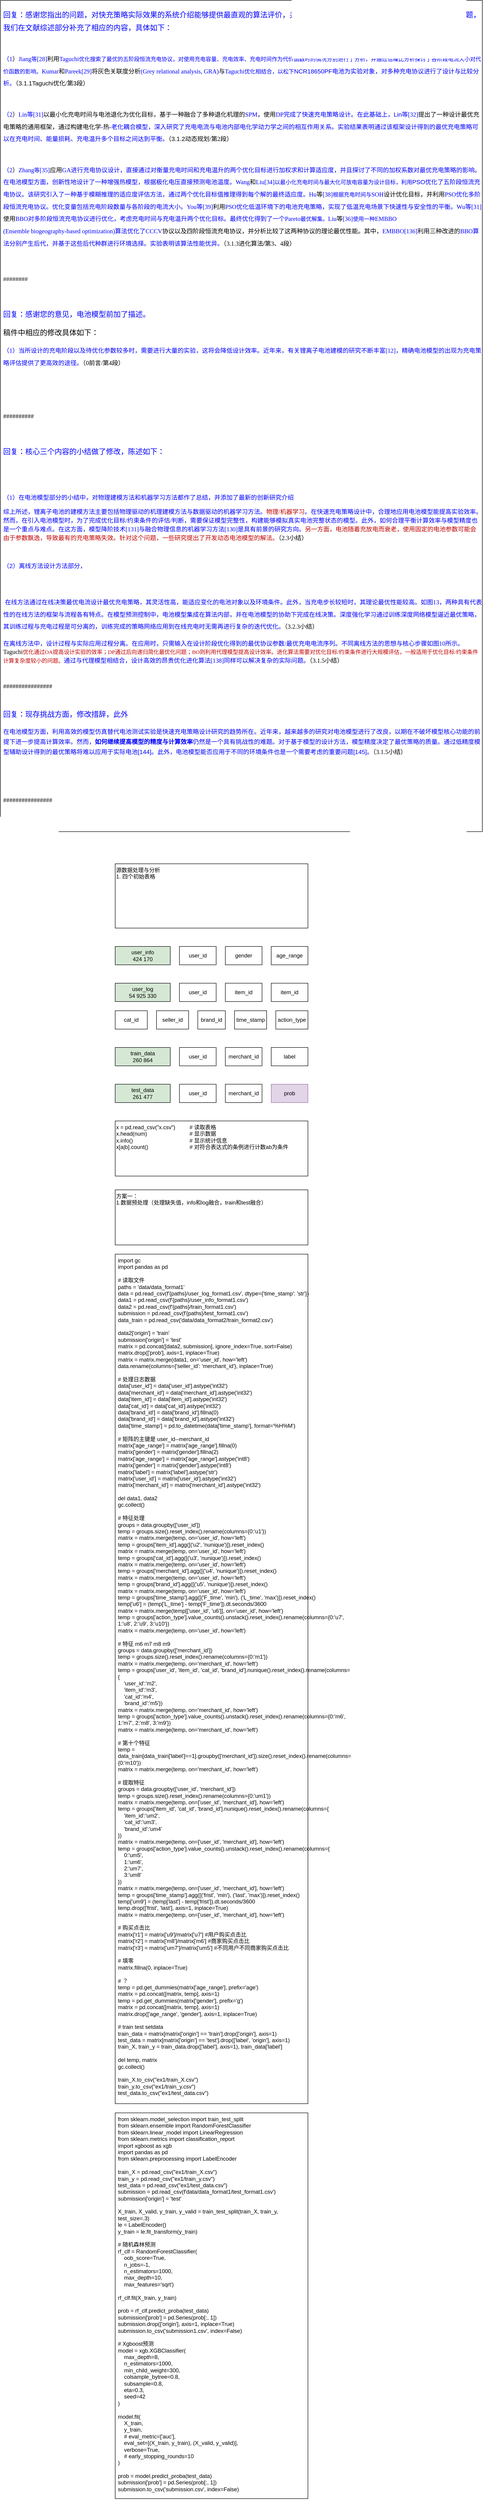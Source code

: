 <mxfile version="24.7.6">
  <diagram name="第 1 页" id="nSqqlTotFycrfwxX73Ba">
    <mxGraphModel dx="1955" dy="3033" grid="1" gridSize="10" guides="1" tooltips="1" connect="1" arrows="1" fold="1" page="0" pageScale="1" pageWidth="827" pageHeight="1169" math="0" shadow="0">
      <root>
        <mxCell id="0" />
        <mxCell id="1" parent="0" />
        <mxCell id="o0Hb8o0XORfrBRrqirPu-1" value="&lt;div style=&quot;&quot;&gt;&lt;span style=&quot;background-color: initial;&quot;&gt;源数据处理与分析&lt;/span&gt;&lt;/div&gt;&lt;div style=&quot;&quot;&gt;&lt;span style=&quot;background-color: initial;&quot;&gt;1. 四个初始表格&lt;/span&gt;&lt;/div&gt;&lt;div&gt;&lt;br&gt;&lt;/div&gt;" style="rounded=0;whiteSpace=wrap;html=1;align=left;verticalAlign=top;" parent="1" vertex="1">
          <mxGeometry x="-200" y="-340" width="420" height="140" as="geometry" />
        </mxCell>
        <mxCell id="o0Hb8o0XORfrBRrqirPu-2" value="user_info&lt;div&gt;424 170&lt;/div&gt;" style="rounded=0;whiteSpace=wrap;html=1;fillColor=#d5e8d4;strokeColor=#000000;" parent="1" vertex="1">
          <mxGeometry x="-200" y="-160" width="120" height="40" as="geometry" />
        </mxCell>
        <mxCell id="o0Hb8o0XORfrBRrqirPu-3" value="user_log&lt;div&gt;54 925 330&lt;/div&gt;" style="rounded=0;whiteSpace=wrap;html=1;fillColor=#d5e8d4;strokeColor=#000000;" parent="1" vertex="1">
          <mxGeometry x="-200" y="-80" width="120" height="40" as="geometry" />
        </mxCell>
        <mxCell id="o0Hb8o0XORfrBRrqirPu-4" value="train_data&lt;div&gt;260 864&lt;/div&gt;" style="rounded=0;whiteSpace=wrap;html=1;fillColor=#d5e8d4;strokeColor=#000000;" parent="1" vertex="1">
          <mxGeometry x="-200" y="60" width="120" height="40" as="geometry" />
        </mxCell>
        <mxCell id="o0Hb8o0XORfrBRrqirPu-5" value="test_data&lt;div&gt;261 477&lt;/div&gt;" style="rounded=0;whiteSpace=wrap;html=1;fillColor=#d5e8d4;strokeColor=#000000;" parent="1" vertex="1">
          <mxGeometry x="-200" y="140" width="120" height="40" as="geometry" />
        </mxCell>
        <mxCell id="o0Hb8o0XORfrBRrqirPu-6" value="x = pd.read_csv(&quot;x.csv&quot;)&lt;span style=&quot;white-space: pre;&quot;&gt;&#x9;&lt;/span&gt;&lt;span style=&quot;white-space: pre;&quot;&gt;&#x9;&lt;/span&gt;# 读取表格&lt;div&gt;x.head(num)&amp;nbsp; &amp;nbsp;&lt;span style=&quot;white-space: pre;&quot;&gt;&#x9;&lt;/span&gt;&lt;span style=&quot;white-space: pre;&quot;&gt;&#x9;&lt;/span&gt;&lt;span style=&quot;white-space: pre;&quot;&gt;&#x9;&lt;/span&gt;&lt;span style=&quot;white-space: pre;&quot;&gt;&#x9;&lt;/span&gt;# 显示数据&lt;/div&gt;&lt;div&gt;x.info()&lt;span style=&quot;white-space: pre;&quot;&gt;&#x9;&lt;/span&gt;&lt;span style=&quot;white-space: pre;&quot;&gt;&#x9;&lt;/span&gt;&lt;span style=&quot;white-space: pre;&quot;&gt;&#x9;&lt;/span&gt;&lt;span style=&quot;white-space: pre;&quot;&gt;&#x9;&lt;/span&gt;&lt;span style=&quot;white-space: pre;&quot;&gt;&#x9;&lt;/span&gt;# 显示统计信息&lt;/div&gt;&lt;div&gt;x[a|b].count()&lt;span style=&quot;white-space: pre;&quot;&gt;&#x9;&lt;/span&gt;&lt;span style=&quot;white-space: pre;&quot;&gt;&#x9;&lt;/span&gt;&lt;span style=&quot;white-space: pre;&quot;&gt;&#x9;&lt;/span&gt;&lt;span style=&quot;white-space: pre;&quot;&gt;&#x9;&lt;/span&gt;# 对符合表达式的条例进行计数ab为条件&lt;/div&gt;&lt;div&gt;&lt;br&gt;&lt;/div&gt;" style="rounded=0;whiteSpace=wrap;html=1;align=left;verticalAlign=top;" parent="1" vertex="1">
          <mxGeometry x="-200" y="220" width="420" height="120" as="geometry" />
        </mxCell>
        <mxCell id="o0Hb8o0XORfrBRrqirPu-7" value="age_range" style="rounded=0;whiteSpace=wrap;html=1;" parent="1" vertex="1">
          <mxGeometry x="140" y="-160" width="80" height="40" as="geometry" />
        </mxCell>
        <mxCell id="o0Hb8o0XORfrBRrqirPu-8" value="user_id" style="rounded=0;whiteSpace=wrap;html=1;" parent="1" vertex="1">
          <mxGeometry x="-60" y="-160" width="80" height="40" as="geometry" />
        </mxCell>
        <mxCell id="o0Hb8o0XORfrBRrqirPu-9" value="user_id" style="rounded=0;whiteSpace=wrap;html=1;" parent="1" vertex="1">
          <mxGeometry x="-60" y="-80" width="80" height="40" as="geometry" />
        </mxCell>
        <mxCell id="o0Hb8o0XORfrBRrqirPu-10" value="user_id" style="rounded=0;whiteSpace=wrap;html=1;" parent="1" vertex="1">
          <mxGeometry x="-60" y="60" width="80" height="40" as="geometry" />
        </mxCell>
        <mxCell id="o0Hb8o0XORfrBRrqirPu-11" value="gender" style="rounded=0;whiteSpace=wrap;html=1;" parent="1" vertex="1">
          <mxGeometry x="40" y="-160" width="80" height="40" as="geometry" />
        </mxCell>
        <mxCell id="o0Hb8o0XORfrBRrqirPu-12" value="merchant_id" style="rounded=0;whiteSpace=wrap;html=1;" parent="1" vertex="1">
          <mxGeometry x="40" y="60" width="80" height="40" as="geometry" />
        </mxCell>
        <mxCell id="o0Hb8o0XORfrBRrqirPu-13" value="label" style="rounded=0;whiteSpace=wrap;html=1;" parent="1" vertex="1">
          <mxGeometry x="140" y="60" width="80" height="40" as="geometry" />
        </mxCell>
        <mxCell id="o0Hb8o0XORfrBRrqirPu-14" value="item_id" style="rounded=0;whiteSpace=wrap;html=1;" parent="1" vertex="1">
          <mxGeometry x="40" y="-80" width="80" height="40" as="geometry" />
        </mxCell>
        <mxCell id="o0Hb8o0XORfrBRrqirPu-15" value="item_id" style="rounded=0;whiteSpace=wrap;html=1;" parent="1" vertex="1">
          <mxGeometry x="140" y="-80" width="80" height="40" as="geometry" />
        </mxCell>
        <mxCell id="o0Hb8o0XORfrBRrqirPu-16" value="cat_id" style="rounded=0;whiteSpace=wrap;html=1;" parent="1" vertex="1">
          <mxGeometry x="-200" y="-20" width="70" height="40" as="geometry" />
        </mxCell>
        <mxCell id="o0Hb8o0XORfrBRrqirPu-17" value="seller_id" style="rounded=0;whiteSpace=wrap;html=1;" parent="1" vertex="1">
          <mxGeometry x="-110" y="-20" width="70" height="40" as="geometry" />
        </mxCell>
        <mxCell id="o0Hb8o0XORfrBRrqirPu-18" value="brand_id" style="rounded=0;whiteSpace=wrap;html=1;" parent="1" vertex="1">
          <mxGeometry x="-20" y="-20" width="60" height="40" as="geometry" />
        </mxCell>
        <mxCell id="o0Hb8o0XORfrBRrqirPu-19" value="time_stamp" style="rounded=0;whiteSpace=wrap;html=1;" parent="1" vertex="1">
          <mxGeometry x="60" y="-20" width="70" height="40" as="geometry" />
        </mxCell>
        <mxCell id="o0Hb8o0XORfrBRrqirPu-20" value="action_type" style="rounded=0;whiteSpace=wrap;html=1;" parent="1" vertex="1">
          <mxGeometry x="150" y="-20" width="70" height="40" as="geometry" />
        </mxCell>
        <mxCell id="o0Hb8o0XORfrBRrqirPu-21" value="user_id" style="rounded=0;whiteSpace=wrap;html=1;" parent="1" vertex="1">
          <mxGeometry x="-60" y="140" width="80" height="40" as="geometry" />
        </mxCell>
        <mxCell id="o0Hb8o0XORfrBRrqirPu-22" value="merchant_id" style="rounded=0;whiteSpace=wrap;html=1;" parent="1" vertex="1">
          <mxGeometry x="40" y="140" width="80" height="40" as="geometry" />
        </mxCell>
        <mxCell id="o0Hb8o0XORfrBRrqirPu-23" value="prob" style="rounded=0;whiteSpace=wrap;html=1;fillColor=#e1d5e7;strokeColor=#9673a6;" parent="1" vertex="1">
          <mxGeometry x="140" y="140" width="80" height="40" as="geometry" />
        </mxCell>
        <mxCell id="o0Hb8o0XORfrBRrqirPu-24" value="方案一：&lt;div&gt;1.数据预处理（处理缺失值，info和log融合，train和test融合）&lt;/div&gt;" style="rounded=0;whiteSpace=wrap;html=1;align=left;verticalAlign=top;" parent="1" vertex="1">
          <mxGeometry x="-200" y="370" width="420" height="120" as="geometry" />
        </mxCell>
        <mxCell id="mdK-gjrSaaRjYnedtXAf-1" value="&lt;div&gt;import gc&lt;/div&gt;&lt;div&gt;import pandas as pd&lt;/div&gt;&lt;div&gt;&lt;br&gt;&lt;/div&gt;&lt;div&gt;# 读取文件&lt;/div&gt;&lt;div&gt;paths = &#39;data/data_format1&#39;&lt;/div&gt;&lt;div&gt;data = pd.read_csv(f&#39;{paths}/user_log_format1.csv&#39;, dtype={&#39;time_stamp&#39;: &#39;str&#39;})&lt;/div&gt;&lt;div&gt;data1 = pd.read_csv(f&#39;{paths}/user_info_format1.csv&#39;)&lt;/div&gt;&lt;div&gt;data2 = pd.read_csv(f&#39;{paths}/train_format1.csv&#39;)&lt;/div&gt;&lt;div&gt;submission = pd.read_csv(f&#39;{paths}/test_format1.csv&#39;)&lt;/div&gt;&lt;div&gt;data_train = pd.read_csv(&#39;data/data_format2/train_format2.csv&#39;)&lt;/div&gt;&lt;div&gt;&lt;br&gt;&lt;/div&gt;&lt;div&gt;data2[&#39;origin&#39;] = &#39;train&#39;&lt;/div&gt;&lt;div&gt;submission[&#39;origin&#39;] = &#39;test&#39;&lt;/div&gt;&lt;div&gt;matrix = pd.concat([data2, submission], ignore_index=True, sort=False)&lt;/div&gt;&lt;div&gt;matrix.drop([&#39;prob&#39;], axis=1, inplace=True)&lt;/div&gt;&lt;div&gt;matrix = matrix.merge(data1, on=&#39;user_id&#39;, how=&#39;left&#39;)&lt;/div&gt;&lt;div&gt;data.rename(columns={&#39;seller_id&#39;: &#39;merchant_id&#39;}, inplace=True)&lt;/div&gt;&lt;div&gt;&lt;br&gt;&lt;/div&gt;&lt;div&gt;# 处理日志数据&lt;/div&gt;&lt;div&gt;data[&#39;user_id&#39;] = data[&#39;user_id&#39;].astype(&#39;int32&#39;)&lt;/div&gt;&lt;div&gt;data[&#39;merchant_id&#39;] = data[&#39;merchant_id&#39;].astype(&#39;int32&#39;)&lt;/div&gt;&lt;div&gt;data[&#39;item_id&#39;] = data[&#39;item_id&#39;].astype(&#39;int32&#39;)&lt;/div&gt;&lt;div&gt;data[&#39;cat_id&#39;] = data[&#39;cat_id&#39;].astype(&#39;int32&#39;)&lt;/div&gt;&lt;div&gt;data[&#39;brand_id&#39;] = data[&#39;brand_id&#39;].fillna(0)&lt;/div&gt;&lt;div&gt;data[&#39;brand_id&#39;] = data[&#39;brand_id&#39;].astype(&#39;int32&#39;)&lt;/div&gt;&lt;div&gt;data[&#39;time_stamp&#39;] = pd.to_datetime(data[&#39;time_stamp&#39;], format=&#39;%H%M&#39;)&lt;/div&gt;&lt;div&gt;&lt;br&gt;&lt;/div&gt;&lt;div&gt;# 矩阵的主键是 user_id--merchant_id&lt;/div&gt;&lt;div&gt;matrix[&#39;age_range&#39;] = matrix[&#39;age_range&#39;].fillna(0)&lt;/div&gt;&lt;div&gt;matrix[&#39;gender&#39;] = matrix[&#39;gender&#39;].fillna(2)&lt;/div&gt;&lt;div&gt;matrix[&#39;age_range&#39;] = matrix[&#39;age_range&#39;].astype(&#39;int8&#39;)&lt;/div&gt;&lt;div&gt;matrix[&#39;gender&#39;] = matrix[&#39;gender&#39;].astype(&#39;int8&#39;)&lt;/div&gt;&lt;div&gt;matrix[&#39;label&#39;] = matrix[&#39;label&#39;].astype(&#39;str&#39;)&lt;/div&gt;&lt;div&gt;matrix[&#39;user_id&#39;] = matrix[&#39;user_id&#39;].astype(&#39;int32&#39;)&lt;/div&gt;&lt;div&gt;matrix[&#39;merchant_id&#39;] = matrix[&#39;merchant_id&#39;].astype(&#39;int32&#39;)&lt;/div&gt;&lt;div&gt;&lt;br&gt;&lt;/div&gt;&lt;div&gt;del data1, data2&lt;/div&gt;&lt;div&gt;gc.collect()&lt;/div&gt;&lt;div&gt;&lt;br&gt;&lt;/div&gt;&lt;div&gt;# 特征处理&lt;/div&gt;&lt;div&gt;groups = data.groupby([&#39;user_id&#39;])&lt;/div&gt;&lt;div&gt;temp = groups.size().reset_index().rename(columns={0:&#39;u1&#39;})&lt;/div&gt;&lt;div&gt;matrix = matrix.merge(temp, on=&#39;user_id&#39;, how=&#39;left&#39;)&lt;/div&gt;&lt;div&gt;temp = groups[&#39;item_id&#39;].agg([(&#39;u2&#39;, &#39;nunique&#39;)]).reset_index()&lt;/div&gt;&lt;div&gt;matrix = matrix.merge(temp, on=&#39;user_id&#39;, how=&#39;left&#39;)&lt;/div&gt;&lt;div&gt;temp = groups[&#39;cat_id&#39;].agg([(&#39;u3&#39;, &#39;nunique&#39;)]).reset_index()&lt;/div&gt;&lt;div&gt;matrix = matrix.merge(temp, on=&#39;user_id&#39;, how=&#39;left&#39;)&lt;/div&gt;&lt;div&gt;temp = groups[&#39;merchant_id&#39;].agg([(&#39;u4&#39;, &#39;nunique&#39;)]).reset_index()&lt;/div&gt;&lt;div&gt;matrix = matrix.merge(temp, on=&#39;user_id&#39;, how=&#39;left&#39;)&lt;/div&gt;&lt;div&gt;temp = groups[&#39;brand_id&#39;].agg([(&#39;u5&#39;, &#39;nunique&#39;)]).reset_index()&lt;/div&gt;&lt;div&gt;matrix = matrix.merge(temp, on=&#39;user_id&#39;, how=&#39;left&#39;)&lt;/div&gt;&lt;div&gt;temp = groups[&#39;time_stamp&#39;].agg([(&#39;F_time&#39;, &#39;min&#39;), (&#39;L_time&#39;, &#39;max&#39;)]).reset_index()&lt;/div&gt;&lt;div&gt;temp[&#39;u6&#39;] = (temp[&#39;L_time&#39;] - temp[&#39;F_time&#39;]).dt.seconds/3600&lt;/div&gt;&lt;div&gt;matrix = matrix.merge(temp[[&#39;user_id&#39;, &#39;u6&#39;]], on=&#39;user_id&#39;, how=&#39;left&#39;)&lt;/div&gt;&lt;div&gt;temp = groups[&#39;action_type&#39;].value_counts().unstack().reset_index().rename(columns={0:&#39;u7&#39;, 1:&#39;u8&#39;, 2:&#39;u9&#39;, 3:&#39;u10&#39;})&lt;/div&gt;&lt;div&gt;matrix = matrix.merge(temp, on=&#39;user_id&#39;, how=&#39;left&#39;)&lt;/div&gt;&lt;div&gt;&lt;br&gt;&lt;/div&gt;&lt;div&gt;# 特征 m6 m7 m8 m9&lt;/div&gt;&lt;div&gt;groups = data.groupby([&#39;merchant_id&#39;])&lt;/div&gt;&lt;div&gt;temp = groups.size().reset_index().rename(columns={0:&#39;m1&#39;})&lt;/div&gt;&lt;div&gt;matrix = matrix.merge(temp, on=&#39;merchant_id&#39;, how=&#39;left&#39;)&lt;/div&gt;&lt;div&gt;temp = groups[&#39;user_id&#39;, &#39;item_id&#39;, &#39;cat_id&#39;, &#39;brand_id&#39;].nunique().reset_index().rename(columns={&lt;/div&gt;&lt;div&gt;&amp;nbsp; &amp;nbsp; &#39;user_id&#39;:&#39;m2&#39;,&lt;/div&gt;&lt;div&gt;&amp;nbsp; &amp;nbsp; &#39;item_id&#39;:&#39;m3&#39;,&lt;/div&gt;&lt;div&gt;&amp;nbsp; &amp;nbsp; &#39;cat_id&#39;:&#39;m4&#39;,&lt;/div&gt;&lt;div&gt;&amp;nbsp; &amp;nbsp; &#39;brand_id&#39;:&#39;m5&#39;})&lt;/div&gt;&lt;div&gt;matrix = matrix.merge(temp, on=&#39;merchant_id&#39;, how=&#39;left&#39;)&lt;/div&gt;&lt;div&gt;temp = groups[&#39;action_type&#39;].value_counts().unstack().reset_index().rename(columns={0:&#39;m6&#39;, 1:&#39;m7&#39;, 2:&#39;m8&#39;, 3:&#39;m9&#39;})&lt;/div&gt;&lt;div&gt;matrix = matrix.merge(temp, on=&#39;merchant_id&#39;, how=&#39;left&#39;)&lt;/div&gt;&lt;div&gt;&lt;br&gt;&lt;/div&gt;&lt;div&gt;# 第十个特征&lt;/div&gt;&lt;div&gt;temp = data_train[data_train[&#39;label&#39;]==1].groupby([&#39;merchant_id&#39;]).size().reset_index().rename(columns={0:&#39;m10&#39;})&lt;/div&gt;&lt;div&gt;matrix = matrix.merge(temp, on=&#39;merchant_id&#39;, how=&#39;left&#39;)&lt;/div&gt;&lt;div&gt;&lt;br&gt;&lt;/div&gt;&lt;div&gt;# 提取特征&lt;/div&gt;&lt;div&gt;groups = data.groupby([&#39;user_id&#39;, &#39;merchant_id&#39;])&lt;/div&gt;&lt;div&gt;temp = groups.size().reset_index().rename(columns={0:&#39;um1&#39;})&lt;/div&gt;&lt;div&gt;matrix = matrix.merge(temp, on=[&#39;user_id&#39;, &#39;merchant_id&#39;], how=&#39;left&#39;)&lt;/div&gt;&lt;div&gt;temp = groups[&#39;item_id&#39;, &#39;cat_id&#39;, &#39;brand_id&#39;].nunique().reset_index().rename(columns={&lt;/div&gt;&lt;div&gt;&amp;nbsp; &amp;nbsp; &#39;item_id&#39;:&#39;um2&#39;,&lt;/div&gt;&lt;div&gt;&amp;nbsp; &amp;nbsp; &#39;cat_id&#39;:&#39;um3&#39;,&lt;/div&gt;&lt;div&gt;&amp;nbsp; &amp;nbsp; &#39;brand_id&#39;:&#39;um4&#39;&lt;/div&gt;&lt;div&gt;})&lt;/div&gt;&lt;div&gt;matrix = matrix.merge(temp, on=[&#39;user_id&#39;, &#39;merchant_id&#39;], how=&#39;left&#39;)&lt;/div&gt;&lt;div&gt;temp = groups[&#39;action_type&#39;].value_counts().unstack().reset_index().rename(columns={&lt;/div&gt;&lt;div&gt;&amp;nbsp; &amp;nbsp; 0:&#39;um5&#39;,&lt;/div&gt;&lt;div&gt;&amp;nbsp; &amp;nbsp; 1:&#39;um6&#39;,&lt;/div&gt;&lt;div&gt;&amp;nbsp; &amp;nbsp; 2:&#39;um7&#39;,&lt;/div&gt;&lt;div&gt;&amp;nbsp; &amp;nbsp; 3:&#39;um8&#39;&lt;/div&gt;&lt;div&gt;})&lt;/div&gt;&lt;div&gt;matrix = matrix.merge(temp, on=[&#39;user_id&#39;, &#39;merchant_id&#39;], how=&#39;left&#39;)&lt;/div&gt;&lt;div&gt;temp = groups[&#39;time_stamp&#39;].agg([(&#39;frist&#39;, &#39;min&#39;), (&#39;last&#39;, &#39;max&#39;)]).reset_index()&lt;/div&gt;&lt;div&gt;temp[&#39;um9&#39;] = (temp[&#39;last&#39;] - temp[&#39;frist&#39;]).dt.seconds/3600&lt;/div&gt;&lt;div&gt;temp.drop([&#39;frist&#39;, &#39;last&#39;], axis=1, inplace=True)&lt;/div&gt;&lt;div&gt;matrix = matrix.merge(temp, on=[&#39;user_id&#39;, &#39;merchant_id&#39;], how=&#39;left&#39;)&lt;/div&gt;&lt;div&gt;&lt;br&gt;&lt;/div&gt;&lt;div&gt;# 购买点击比&lt;/div&gt;&lt;div&gt;matrix[&#39;r1&#39;] = matrix[&#39;u9&#39;]/matrix[&#39;u7&#39;] #用户购买点击比&lt;/div&gt;&lt;div&gt;matrix[&#39;r2&#39;] = matrix[&#39;m8&#39;]/matrix[&#39;m6&#39;] #商家购买点击比&lt;/div&gt;&lt;div&gt;matrix[&#39;r3&#39;] = matrix[&#39;um7&#39;]/matrix[&#39;um5&#39;] #不同用户不同商家购买点击比&lt;/div&gt;&lt;div&gt;&lt;br&gt;&lt;/div&gt;&lt;div&gt;# 填零&lt;/div&gt;&lt;div&gt;matrix.fillna(0, inplace=True)&lt;/div&gt;&lt;div&gt;&lt;br&gt;&lt;/div&gt;&lt;div&gt;# ？&lt;/div&gt;&lt;div&gt;temp = pd.get_dummies(matrix[&#39;age_range&#39;], prefix=&#39;age&#39;)&lt;/div&gt;&lt;div&gt;matrix = pd.concat([matrix, temp], axis=1)&lt;/div&gt;&lt;div&gt;temp = pd.get_dummies(matrix[&#39;gender&#39;], prefix=&#39;g&#39;)&lt;/div&gt;&lt;div&gt;matrix = pd.concat([matrix, temp], axis=1)&lt;/div&gt;&lt;div&gt;matrix.drop([&#39;age_range&#39;, &#39;gender&#39;], axis=1, inplace=True)&lt;/div&gt;&lt;div&gt;&lt;br&gt;&lt;/div&gt;&lt;div&gt;# train test setdata&lt;/div&gt;&lt;div&gt;train_data = matrix[matrix[&#39;origin&#39;] == &#39;train&#39;].drop([&#39;origin&#39;], axis=1)&lt;/div&gt;&lt;div&gt;test_data = matrix[matrix[&#39;origin&#39;] == &#39;test&#39;].drop([&#39;label&#39;, &#39;origin&#39;], axis=1)&lt;/div&gt;&lt;div&gt;train_X, train_y = train_data.drop([&#39;label&#39;], axis=1), train_data[&#39;label&#39;]&lt;/div&gt;&lt;div&gt;&lt;br&gt;&lt;/div&gt;&lt;div&gt;del temp, matrix&lt;/div&gt;&lt;div&gt;gc.collect()&lt;/div&gt;&lt;div&gt;&lt;br&gt;&lt;/div&gt;&lt;div&gt;train_X.to_csv(&quot;ex1/train_X.csv&quot;)&lt;/div&gt;&lt;div&gt;train_y.to_csv(&quot;ex1/train_y.csv&quot;)&lt;/div&gt;&lt;div&gt;test_data.to_csv(&quot;ex1/test_data.csv&quot;)&lt;/div&gt;&lt;div&gt;&lt;br&gt;&lt;/div&gt;" style="rounded=0;whiteSpace=wrap;html=1;align=left;verticalAlign=top;spacingLeft=4;" parent="1" vertex="1">
          <mxGeometry x="-200" y="510" width="420" height="1850" as="geometry" />
        </mxCell>
        <mxCell id="mdK-gjrSaaRjYnedtXAf-3" value="&lt;div&gt;&lt;div&gt;from sklearn.model_selection import train_test_split&lt;/div&gt;&lt;div&gt;from sklearn.ensemble import RandomForestClassifier&lt;/div&gt;&lt;div&gt;from sklearn.linear_model import LinearRegression&lt;/div&gt;&lt;div&gt;from sklearn.metrics import classification_report&lt;/div&gt;&lt;div&gt;import xgboost as xgb&lt;/div&gt;&lt;div&gt;import pandas as pd&lt;/div&gt;&lt;div&gt;from sklearn.preprocessing import LabelEncoder&lt;/div&gt;&lt;div&gt;&lt;br&gt;&lt;/div&gt;&lt;div&gt;train_X = pd.read_csv(&quot;ex1/train_X.csv&quot;)&lt;/div&gt;&lt;div&gt;train_y = pd.read_csv(&quot;ex1/train_y.csv&quot;)&lt;/div&gt;&lt;div&gt;test_data = pd.read_csv(&quot;ex1/test_data.csv&quot;)&lt;/div&gt;&lt;div&gt;submission = pd.read_csv(f&#39;data/data_format1/test_format1.csv&#39;)&lt;/div&gt;&lt;div&gt;submission[&#39;origin&#39;] = &#39;test&#39;&lt;/div&gt;&lt;div&gt;&lt;br&gt;&lt;/div&gt;&lt;div&gt;X_train, X_valid, y_train, y_valid = train_test_split(train_X, train_y, test_size=.3)&lt;/div&gt;&lt;div&gt;le = LabelEncoder()&lt;/div&gt;&lt;div&gt;y_train = le.fit_transform(y_train)&lt;/div&gt;&lt;div&gt;&lt;br&gt;&lt;/div&gt;&lt;div&gt;# 随机森林预测&lt;/div&gt;&lt;div&gt;rf_clf = RandomForestClassifier(&lt;/div&gt;&lt;div&gt;&amp;nbsp; &amp;nbsp; oob_score=True,&lt;/div&gt;&lt;div&gt;&amp;nbsp; &amp;nbsp; n_jobs=-1,&lt;/div&gt;&lt;div&gt;&amp;nbsp; &amp;nbsp; n_estimators=1000,&lt;/div&gt;&lt;div&gt;&amp;nbsp; &amp;nbsp; max_depth=10,&lt;/div&gt;&lt;div&gt;&amp;nbsp; &amp;nbsp; max_features=&#39;sqrt&#39;)&lt;/div&gt;&lt;div&gt;&lt;br&gt;&lt;/div&gt;&lt;div&gt;rf_clf.fit(X_train, y_train)&lt;/div&gt;&lt;div&gt;&lt;br&gt;&lt;/div&gt;&lt;div&gt;prob = rf_clf.predict_proba(test_data)&lt;/div&gt;&lt;div&gt;submission[&#39;prob&#39;] = pd.Series(prob[:, 1])&lt;/div&gt;&lt;div&gt;submission.drop([&#39;origin&#39;], axis=1, inplace=True)&lt;/div&gt;&lt;div&gt;submission.to_csv(&#39;submission1.csv&#39;, index=False)&lt;/div&gt;&lt;div&gt;&lt;br&gt;&lt;/div&gt;&lt;div&gt;# Xgboost预测&lt;/div&gt;&lt;div&gt;model = xgb.XGBClassifier(&lt;/div&gt;&lt;div&gt;&amp;nbsp; &amp;nbsp; max_depth=8,&lt;/div&gt;&lt;div&gt;&amp;nbsp; &amp;nbsp; n_estimators=1000,&lt;/div&gt;&lt;div&gt;&amp;nbsp; &amp;nbsp; min_child_weight=300,&lt;/div&gt;&lt;div&gt;&amp;nbsp; &amp;nbsp; colsample_bytree=0.8,&lt;/div&gt;&lt;div&gt;&amp;nbsp; &amp;nbsp; subsample=0.8,&lt;/div&gt;&lt;div&gt;&amp;nbsp; &amp;nbsp; eta=0.3,&lt;/div&gt;&lt;div&gt;&amp;nbsp; &amp;nbsp; seed=42&lt;/div&gt;&lt;div&gt;)&lt;/div&gt;&lt;div&gt;&lt;br&gt;&lt;/div&gt;&lt;div&gt;model.fit(&lt;/div&gt;&lt;div&gt;&amp;nbsp; &amp;nbsp; X_train,&lt;/div&gt;&lt;div&gt;&amp;nbsp; &amp;nbsp; y_train,&lt;/div&gt;&lt;div&gt;&amp;nbsp; &amp;nbsp; # eval_metric=[&#39;auc&#39;],&lt;/div&gt;&lt;div&gt;&amp;nbsp; &amp;nbsp; eval_set=[(X_train, y_train), (X_valid, y_valid)],&lt;/div&gt;&lt;div&gt;&amp;nbsp; &amp;nbsp; verbose=True,&lt;/div&gt;&lt;div&gt;&amp;nbsp; &amp;nbsp; # early_stopping_rounds=10&lt;/div&gt;&lt;div&gt;)&lt;/div&gt;&lt;div&gt;&lt;br&gt;&lt;/div&gt;&lt;div&gt;prob = model.predict_proba(test_data)&lt;/div&gt;&lt;div&gt;submission[&#39;prob&#39;] = pd.Series(prob[:, 1])&lt;/div&gt;&lt;div&gt;submission.to_csv(&#39;submission.csv&#39;, index=False)&lt;/div&gt;&lt;/div&gt;&lt;div&gt;&lt;br&gt;&lt;/div&gt;" style="rounded=0;whiteSpace=wrap;html=1;align=left;verticalAlign=top;spacingLeft=4;" parent="1" vertex="1">
          <mxGeometry x="-200" y="2380" width="420" height="840" as="geometry" />
        </mxCell>
        <mxCell id="4Jot6FT5adBYs8OghHL6-1" value="&lt;p style=&quot;margin-bottom:0cm;margin-bottom:.0001pt;text-align:&lt;br/&gt;justify;text-justify:inter-ideograph;line-height:20.0pt;mso-line-height-rule:&lt;br/&gt;exactly&quot; class=&quot;MsoNormal&quot;&gt;&lt;span style=&quot;font-size:12.0pt;font-family:宋体;mso-ascii-font-family:&lt;br/&gt;&amp;quot;Times New Roman&amp;quot;;mso-hansi-font-family:&amp;quot;Times New Roman&amp;quot;;mso-bidi-font-family:&lt;br/&gt;&amp;quot;Times New Roman&amp;quot;;color:blue;mso-bidi-font-weight:bold&quot;&gt;回复：感谢您指出的问题，对快充策略实际效果的系统介绍能够提供最直观的算法评价，并且能够体现不同快充策略的侧重点。为了完善这个问题，我们在文献综述部分补充了相应的内容，具体如下：&lt;/span&gt;&lt;span style=&quot;font-size:12.0pt;font-family:&amp;quot;Times New Roman&amp;quot;,serif;&lt;br/&gt;mso-fareast-font-family:宋体;color:blue;mso-bidi-font-weight:bold&quot; lang=&quot;EN-US&quot;&gt;&lt;/span&gt;&lt;/p&gt;&lt;br&gt;&lt;br&gt;&lt;p style=&quot;margin-bottom:0cm;margin-bottom:.0001pt;text-align:&lt;br/&gt;justify;text-justify:inter-ideograph;line-height:20.0pt;mso-line-height-rule:&lt;br/&gt;exactly&quot; class=&quot;MsoNormal&quot;&gt;&lt;span style=&quot;font-size:10.0pt;font-family:宋体;mso-ascii-font-family:&lt;br/&gt;&amp;quot;Times New Roman&amp;quot;;mso-hansi-font-family:&amp;quot;Times New Roman&amp;quot;;mso-bidi-font-family:&lt;br/&gt;&amp;quot;Times New Roman&amp;quot;;color:blue;mso-bidi-font-weight:bold&quot;&gt;（&lt;/span&gt;&lt;span style=&quot;font-size:10.0pt;font-family:&amp;quot;Times New Roman&amp;quot;,serif;&lt;br/&gt;mso-fareast-font-family:宋体;color:blue;mso-bidi-font-weight:bold&quot; lang=&quot;EN-US&quot;&gt;1&lt;/span&gt;&lt;span style=&quot;font-size:10.0pt;font-family:宋体;mso-ascii-font-family:&amp;quot;Times New Roman&amp;quot;;&lt;br/&gt;mso-hansi-font-family:&amp;quot;Times New Roman&amp;quot;;mso-bidi-font-family:&amp;quot;Times New Roman&amp;quot;;&lt;br/&gt;color:blue;mso-bidi-font-weight:bold&quot;&gt;）&lt;/span&gt;&lt;span style=&quot;font-size:10.0pt;font-family:&amp;quot;Times New Roman&amp;quot;,serif;mso-fareast-font-family:&lt;br/&gt;宋体;color:blue;mso-bidi-font-weight:bold&quot; lang=&quot;EN-US&quot;&gt;Jiang&lt;/span&gt;&lt;span style=&quot;font-size:&lt;br/&gt;10.0pt;font-family:宋体;mso-ascii-font-family:&amp;quot;Times New Roman&amp;quot;;mso-hansi-font-family:&lt;br/&gt;&amp;quot;Times New Roman&amp;quot;;mso-bidi-font-family:&amp;quot;Times New Roman&amp;quot;;color:blue;mso-bidi-font-weight:&lt;br/&gt;bold&quot;&gt;等&lt;/span&gt;&lt;span style=&quot;font-size:10.0pt;font-family:&amp;quot;Times New Roman&amp;quot;,serif;&lt;br/&gt;mso-fareast-font-family:宋体;color:blue;mso-bidi-font-weight:bold&quot; lang=&quot;EN-US&quot;&gt;[28]&lt;/span&gt;&lt;span style=&quot;font-size:10.0pt;font-family:宋体;mso-ascii-font-family:&amp;quot;Times New Roman&amp;quot;;&lt;br/&gt;mso-hansi-font-family:&amp;quot;Times New Roman&amp;quot;;mso-bidi-font-family:&amp;quot;Times New Roman&amp;quot;;&lt;br/&gt;color:blue;mso-bidi-font-weight:bold&quot;&gt;利用&lt;/span&gt;&lt;span style=&quot;font-size:10.0pt;font-family:&amp;quot;Times New Roman&amp;quot;,serif;mso-fareast-font-family:&lt;br/&gt;宋体;color:blue;mso-bidi-font-weight:bold&quot; lang=&quot;EN-US&quot;&gt;Taguchi&lt;/span&gt;&lt;span style=&quot;font-size:&lt;br/&gt;10.0pt;font-family:宋体;mso-ascii-font-family:&amp;quot;Times New Roman&amp;quot;;mso-hansi-font-family:&lt;br/&gt;&amp;quot;Times New Roman&amp;quot;;mso-bidi-font-family:&amp;quot;Times New Roman&amp;quot;;color:blue;mso-bidi-font-weight:&lt;br/&gt;bold&quot;&gt;优化搜索了最优的五阶段恒流充电协议，对使用充电容量、充电效率、充电时间作为代价函数时的情况分别进行了分析，并通过信噪比分析探讨了各阶段电流大小对代价函数的影响。&lt;/span&gt;&lt;span style=&quot;font-size:10.0pt;font-family:&amp;quot;Times New Roman&amp;quot;,serif;&lt;br/&gt;mso-fareast-font-family:宋体;color:blue;mso-bidi-font-weight:bold&quot; lang=&quot;EN-US&quot;&gt;Kumar&lt;/span&gt;&lt;span style=&quot;font-size:10.0pt;font-family:宋体;mso-ascii-font-family:&amp;quot;Times New Roman&amp;quot;;&lt;br/&gt;mso-hansi-font-family:&amp;quot;Times New Roman&amp;quot;;mso-bidi-font-family:&amp;quot;Times New Roman&amp;quot;;&lt;br/&gt;color:blue;mso-bidi-font-weight:bold&quot;&gt;和&lt;/span&gt;&lt;span style=&quot;font-size:10.0pt;font-family:&amp;quot;Times New Roman&amp;quot;,serif;mso-fareast-font-family:&lt;br/&gt;宋体;color:blue;mso-bidi-font-weight:bold&quot; lang=&quot;EN-US&quot;&gt;Pareek[29]&lt;/span&gt;&lt;span style=&quot;font-size:10.0pt;font-family:宋体;mso-ascii-font-family:&amp;quot;Times New Roman&amp;quot;;&lt;br/&gt;mso-hansi-font-family:&amp;quot;Times New Roman&amp;quot;;mso-bidi-font-family:&amp;quot;Times New Roman&amp;quot;;&lt;br/&gt;color:blue;mso-bidi-font-weight:bold&quot;&gt;将灰色关联度分析&lt;/span&gt;&lt;span style=&quot;font-size:10.0pt;font-family:&amp;quot;Times New Roman&amp;quot;,serif;mso-fareast-font-family:&lt;br/&gt;宋体;color:blue;mso-bidi-font-weight:bold&quot; lang=&quot;EN-US&quot;&gt;(Grey relational analysis, GRA)&lt;/span&gt;&lt;span style=&quot;font-size:10.0pt;font-family:宋体;mso-ascii-font-family:&amp;quot;Times New Roman&amp;quot;;&lt;br/&gt;mso-hansi-font-family:&amp;quot;Times New Roman&amp;quot;;mso-bidi-font-family:&amp;quot;Times New Roman&amp;quot;;&lt;br/&gt;color:blue;mso-bidi-font-weight:bold&quot;&gt;与&lt;/span&gt;&lt;span style=&quot;font-size:10.0pt;font-family:&amp;quot;Times New Roman&amp;quot;,serif;mso-fareast-font-family:&lt;br/&gt;宋体;color:blue;mso-bidi-font-weight:bold&quot; lang=&quot;EN-US&quot;&gt;Taguchi&lt;/span&gt;&lt;span style=&quot;font-size:&lt;br/&gt;10.0pt;font-family:宋体;mso-ascii-font-family:&amp;quot;Times New Roman&amp;quot;;mso-hansi-font-family:&lt;br/&gt;&amp;quot;Times New Roman&amp;quot;;mso-bidi-font-family:&amp;quot;Times New Roman&amp;quot;;color:blue;mso-bidi-font-weight:&lt;br/&gt;bold&quot;&gt;优化相结合，以松下&lt;/span&gt;&lt;span style=&quot;font-size:10.0pt;font-family:&lt;br/&gt;&amp;quot;Times New Roman&amp;quot;,serif;mso-fareast-font-family:宋体;color:blue;mso-bidi-font-weight:&lt;br/&gt;bold&quot; lang=&quot;EN-US&quot;&gt;NCR18650PF&lt;/span&gt;&lt;span style=&quot;font-size:10.0pt;font-family:宋体;mso-ascii-font-family:&lt;br/&gt;&amp;quot;Times New Roman&amp;quot;;mso-hansi-font-family:&amp;quot;Times New Roman&amp;quot;;mso-bidi-font-family:&lt;br/&gt;&amp;quot;Times New Roman&amp;quot;;color:blue;mso-bidi-font-weight:bold&quot;&gt;电池为实验对象，对多种充电协议进行了设计与比较分析。&lt;/span&gt;&lt;span style=&quot;font-size:10.0pt;font-family:宋体;mso-ascii-font-family:&amp;quot;Times New Roman&amp;quot;;&lt;br/&gt;mso-hansi-font-family:&amp;quot;Times New Roman&amp;quot;;mso-bidi-font-family:&amp;quot;Times New Roman&amp;quot;;&lt;br/&gt;mso-bidi-font-weight:bold&quot;&gt;（&lt;/span&gt;&lt;span style=&quot;font-size:10.0pt;&lt;br/&gt;font-family:&amp;quot;Times New Roman&amp;quot;,serif;mso-fareast-font-family:宋体;mso-bidi-font-weight:&lt;br/&gt;bold&quot; lang=&quot;EN-US&quot;&gt;3.1.1Taguchi&lt;/span&gt;&lt;span style=&quot;font-size:10.0pt;font-family:宋体;&lt;br/&gt;mso-ascii-font-family:&amp;quot;Times New Roman&amp;quot;;mso-hansi-font-family:&amp;quot;Times New Roman&amp;quot;;&lt;br/&gt;mso-bidi-font-family:&amp;quot;Times New Roman&amp;quot;;mso-bidi-font-weight:bold&quot;&gt;优化&lt;/span&gt;&lt;span style=&quot;font-size:10.0pt;font-family:&amp;quot;Times New Roman&amp;quot;,serif;&lt;br/&gt;mso-fareast-font-family:宋体;mso-bidi-font-weight:bold&quot; lang=&quot;EN-US&quot;&gt;/&lt;/span&gt;&lt;span style=&quot;font-size:10.0pt;font-family:宋体;mso-ascii-font-family:&amp;quot;Times New Roman&amp;quot;;&lt;br/&gt;mso-hansi-font-family:&amp;quot;Times New Roman&amp;quot;;mso-bidi-font-family:&amp;quot;Times New Roman&amp;quot;;&lt;br/&gt;mso-bidi-font-weight:bold&quot;&gt;第&lt;/span&gt;&lt;span style=&quot;font-size:10.0pt;&lt;br/&gt;font-family:&amp;quot;Times New Roman&amp;quot;,serif;mso-fareast-font-family:宋体;mso-bidi-font-weight:&lt;br/&gt;bold&quot; lang=&quot;EN-US&quot;&gt;3&lt;/span&gt;&lt;span style=&quot;font-size:10.0pt;font-family:宋体;mso-ascii-font-family:&lt;br/&gt;&amp;quot;Times New Roman&amp;quot;;mso-hansi-font-family:&amp;quot;Times New Roman&amp;quot;;mso-bidi-font-family:&lt;br/&gt;&amp;quot;Times New Roman&amp;quot;;mso-bidi-font-weight:bold&quot;&gt;段）&lt;/span&gt;&lt;span style=&quot;font-size:10.0pt;font-family:&amp;quot;Times New Roman&amp;quot;,serif;mso-fareast-font-family:&lt;br/&gt;宋体;color:blue;mso-bidi-font-weight:bold&quot; lang=&quot;EN-US&quot;&gt;&lt;/span&gt;&lt;/p&gt;&lt;br&gt;&lt;br&gt;&lt;p style=&quot;margin-bottom:0cm;margin-bottom:.0001pt;text-align:&lt;br/&gt;justify;text-justify:inter-ideograph;line-height:20.0pt;mso-line-height-rule:&lt;br/&gt;exactly&quot; class=&quot;MsoNormal&quot;&gt;&lt;span style=&quot;font-size:10.0pt;font-family:宋体;mso-ascii-font-family:&lt;br/&gt;&amp;quot;Times New Roman&amp;quot;;mso-hansi-font-family:&amp;quot;Times New Roman&amp;quot;;mso-bidi-font-family:&lt;br/&gt;&amp;quot;Times New Roman&amp;quot;;color:blue;mso-bidi-font-weight:bold&quot;&gt;（&lt;/span&gt;&lt;span style=&quot;font-size:10.0pt;font-family:&amp;quot;Times New Roman&amp;quot;,serif;&lt;br/&gt;mso-fareast-font-family:宋体;color:blue;mso-bidi-font-weight:bold&quot; lang=&quot;EN-US&quot;&gt;2&lt;/span&gt;&lt;span style=&quot;font-size:10.0pt;font-family:宋体;mso-ascii-font-family:&amp;quot;Times New Roman&amp;quot;;&lt;br/&gt;mso-hansi-font-family:&amp;quot;Times New Roman&amp;quot;;mso-bidi-font-family:&amp;quot;Times New Roman&amp;quot;;&lt;br/&gt;color:blue;mso-bidi-font-weight:bold&quot;&gt;）&lt;/span&gt;&lt;span style=&quot;font-size:10.0pt;font-family:&amp;quot;Times New Roman&amp;quot;,serif;mso-fareast-font-family:&lt;br/&gt;宋体;color:blue;mso-bidi-font-weight:bold&quot; lang=&quot;EN-US&quot;&gt;Lin&lt;/span&gt;&lt;span style=&quot;font-size:10.0pt;&lt;br/&gt;font-family:宋体;mso-ascii-font-family:&amp;quot;Times New Roman&amp;quot;;mso-hansi-font-family:&lt;br/&gt;&amp;quot;Times New Roman&amp;quot;;mso-bidi-font-family:&amp;quot;Times New Roman&amp;quot;;color:blue;mso-bidi-font-weight:&lt;br/&gt;bold&quot;&gt;等&lt;/span&gt;&lt;span style=&quot;font-size:10.0pt;font-family:&amp;quot;Times New Roman&amp;quot;,serif;&lt;br/&gt;mso-fareast-font-family:宋体;color:blue;mso-bidi-font-weight:bold&quot; lang=&quot;EN-US&quot;&gt;[31]&lt;/span&gt;&lt;span style=&quot;font-size:10.0pt;font-family:宋体;mso-ascii-font-family:&amp;quot;Times New Roman&amp;quot;;&lt;br/&gt;mso-hansi-font-family:&amp;quot;Times New Roman&amp;quot;;mso-bidi-font-family:&amp;quot;Times New Roman&amp;quot;;&lt;br/&gt;color:blue;mso-bidi-font-weight:bold&quot;&gt;以最小化充电时间与电池退化为优化目标，基于一种融合了多种退化机理的&lt;/span&gt;&lt;span style=&quot;font-size:10.0pt;font-family:&amp;quot;Times New Roman&amp;quot;,serif;&lt;br/&gt;mso-fareast-font-family:宋体;color:blue;mso-bidi-font-weight:bold&quot; lang=&quot;EN-US&quot;&gt;SPM&lt;/span&gt;&lt;span style=&quot;font-size:10.0pt;font-family:宋体;mso-ascii-font-family:&amp;quot;Times New Roman&amp;quot;;&lt;br/&gt;mso-hansi-font-family:&amp;quot;Times New Roman&amp;quot;;mso-bidi-font-family:&amp;quot;Times New Roman&amp;quot;;&lt;br/&gt;color:blue;mso-bidi-font-weight:bold&quot;&gt;，使用&lt;/span&gt;&lt;span style=&quot;font-size:10.0pt;font-family:&amp;quot;Times New Roman&amp;quot;,serif;mso-fareast-font-family:&lt;br/&gt;宋体;color:blue;mso-bidi-font-weight:bold&quot; lang=&quot;EN-US&quot;&gt;DP&lt;/span&gt;&lt;span style=&quot;font-size:10.0pt;&lt;br/&gt;font-family:宋体;mso-ascii-font-family:&amp;quot;Times New Roman&amp;quot;;mso-hansi-font-family:&lt;br/&gt;&amp;quot;Times New Roman&amp;quot;;mso-bidi-font-family:&amp;quot;Times New Roman&amp;quot;;color:blue;mso-bidi-font-weight:&lt;br/&gt;bold&quot;&gt;完成了快速充电策略设计。在此基础上，&lt;/span&gt;&lt;span style=&quot;font-size:10.0pt;&lt;br/&gt;font-family:&amp;quot;Times New Roman&amp;quot;,serif;mso-fareast-font-family:宋体;color:blue;&lt;br/&gt;mso-bidi-font-weight:bold&quot; lang=&quot;EN-US&quot;&gt;Lin&lt;/span&gt;&lt;span style=&quot;font-size:10.0pt;font-family:&lt;br/&gt;宋体;mso-ascii-font-family:&amp;quot;Times New Roman&amp;quot;;mso-hansi-font-family:&amp;quot;Times New Roman&amp;quot;;&lt;br/&gt;mso-bidi-font-family:&amp;quot;Times New Roman&amp;quot;;color:blue;mso-bidi-font-weight:bold&quot;&gt;等&lt;/span&gt;&lt;span style=&quot;font-size:10.0pt;font-family:&amp;quot;Times New Roman&amp;quot;,serif;&lt;br/&gt;mso-fareast-font-family:宋体;color:blue;mso-bidi-font-weight:bold&quot; lang=&quot;EN-US&quot;&gt;[32]&lt;/span&gt;&lt;span style=&quot;font-size:10.0pt;font-family:宋体;mso-ascii-font-family:&amp;quot;Times New Roman&amp;quot;;&lt;br/&gt;mso-hansi-font-family:&amp;quot;Times New Roman&amp;quot;;mso-bidi-font-family:&amp;quot;Times New Roman&amp;quot;;&lt;br/&gt;color:blue;mso-bidi-font-weight:bold&quot;&gt;提出了一种设计最优充电策略的通用框架，通过构建电化学&lt;/span&gt;&lt;span style=&quot;font-size:10.0pt;font-family:&amp;quot;Times New Roman&amp;quot;,serif;&lt;br/&gt;mso-fareast-font-family:宋体;color:blue;mso-bidi-font-weight:bold&quot; lang=&quot;EN-US&quot;&gt;-&lt;/span&gt;&lt;span style=&quot;font-size:10.0pt;font-family:宋体;mso-ascii-font-family:&amp;quot;Times New Roman&amp;quot;;&lt;br/&gt;mso-hansi-font-family:&amp;quot;Times New Roman&amp;quot;;mso-bidi-font-family:&amp;quot;Times New Roman&amp;quot;;&lt;br/&gt;color:blue;mso-bidi-font-weight:bold&quot;&gt;热&lt;/span&gt;&lt;span style=&quot;font-size:10.0pt;font-family:&amp;quot;Times New Roman&amp;quot;,serif;mso-fareast-font-family:&lt;br/&gt;宋体;color:blue;mso-bidi-font-weight:bold&quot; lang=&quot;EN-US&quot;&gt;-&lt;/span&gt;&lt;span style=&quot;font-size:10.0pt;&lt;br/&gt;font-family:宋体;mso-ascii-font-family:&amp;quot;Times New Roman&amp;quot;;mso-hansi-font-family:&lt;br/&gt;&amp;quot;Times New Roman&amp;quot;;mso-bidi-font-family:&amp;quot;Times New Roman&amp;quot;;color:blue;mso-bidi-font-weight:&lt;br/&gt;bold&quot;&gt;老化耦合模型，深入研究了充电电流与电池内部电化学动力学之间的相互作用关系。实验结果表明通过该框架设计得到的最优充电策略可以在充电时间、能量损耗、充电温升多个目标之间达到平衡。&lt;/span&gt;&lt;span style=&quot;font-size:10.0pt;font-family:宋体;mso-ascii-font-family:&amp;quot;Times New Roman&amp;quot;;&lt;br/&gt;mso-hansi-font-family:&amp;quot;Times New Roman&amp;quot;;mso-bidi-font-family:&amp;quot;Times New Roman&amp;quot;;&lt;br/&gt;mso-bidi-font-weight:bold&quot;&gt;（&lt;/span&gt;&lt;span style=&quot;font-size:10.0pt;&lt;br/&gt;font-family:&amp;quot;Times New Roman&amp;quot;,serif;mso-fareast-font-family:宋体;mso-bidi-font-weight:&lt;br/&gt;bold&quot; lang=&quot;EN-US&quot;&gt;3.1.2&lt;/span&gt;&lt;span style=&quot;font-size:10.0pt;font-family:宋体;mso-ascii-font-family:&lt;br/&gt;&amp;quot;Times New Roman&amp;quot;;mso-hansi-font-family:&amp;quot;Times New Roman&amp;quot;;mso-bidi-font-family:&lt;br/&gt;&amp;quot;Times New Roman&amp;quot;;mso-bidi-font-weight:bold&quot;&gt;动态规划&lt;/span&gt;&lt;span style=&quot;font-size:10.0pt;font-family:&amp;quot;Times New Roman&amp;quot;,serif;mso-fareast-font-family:&lt;br/&gt;宋体;mso-bidi-font-weight:bold&quot; lang=&quot;EN-US&quot;&gt;/&lt;/span&gt;&lt;span style=&quot;font-size:10.0pt;font-family:&lt;br/&gt;宋体;mso-ascii-font-family:&amp;quot;Times New Roman&amp;quot;;mso-hansi-font-family:&amp;quot;Times New Roman&amp;quot;;&lt;br/&gt;mso-bidi-font-family:&amp;quot;Times New Roman&amp;quot;;mso-bidi-font-weight:bold&quot;&gt;第&lt;/span&gt;&lt;span style=&quot;font-size:10.0pt;font-family:&amp;quot;Times New Roman&amp;quot;,serif;&lt;br/&gt;mso-fareast-font-family:宋体;mso-bidi-font-weight:bold&quot; lang=&quot;EN-US&quot;&gt;2&lt;/span&gt;&lt;span style=&quot;font-size:10.0pt;font-family:宋体;mso-ascii-font-family:&amp;quot;Times New Roman&amp;quot;;&lt;br/&gt;mso-hansi-font-family:&amp;quot;Times New Roman&amp;quot;;mso-bidi-font-family:&amp;quot;Times New Roman&amp;quot;;&lt;br/&gt;mso-bidi-font-weight:bold&quot;&gt;段）&lt;/span&gt;&lt;span style=&quot;font-size:10.0pt;&lt;br/&gt;font-family:&amp;quot;Times New Roman&amp;quot;,serif;mso-fareast-font-family:宋体;color:blue;&lt;br/&gt;mso-bidi-font-weight:bold&quot; lang=&quot;EN-US&quot;&gt;&lt;/span&gt;&lt;/p&gt;&lt;br&gt;&lt;br&gt;&lt;p style=&quot;margin-bottom:0cm;margin-bottom:.0001pt;text-align:&lt;br/&gt;justify;text-justify:inter-ideograph;line-height:20.0pt;mso-line-height-rule:&lt;br/&gt;exactly&quot; class=&quot;MsoNormal&quot;&gt;&lt;span style=&quot;font-size:10.0pt;font-family:宋体;mso-ascii-font-family:&lt;br/&gt;&amp;quot;Times New Roman&amp;quot;;mso-hansi-font-family:&amp;quot;Times New Roman&amp;quot;;mso-bidi-font-family:&lt;br/&gt;&amp;quot;Times New Roman&amp;quot;;color:blue;mso-bidi-font-weight:bold&quot;&gt;（&lt;/span&gt;&lt;span style=&quot;font-size:10.0pt;font-family:&amp;quot;Times New Roman&amp;quot;,serif;&lt;br/&gt;mso-fareast-font-family:宋体;color:blue;mso-bidi-font-weight:bold&quot; lang=&quot;EN-US&quot;&gt;2&lt;/span&gt;&lt;span style=&quot;font-size:10.0pt;font-family:宋体;mso-ascii-font-family:&amp;quot;Times New Roman&amp;quot;;&lt;br/&gt;mso-hansi-font-family:&amp;quot;Times New Roman&amp;quot;;mso-bidi-font-family:&amp;quot;Times New Roman&amp;quot;;&lt;br/&gt;color:blue;mso-bidi-font-weight:bold&quot;&gt;）&lt;/span&gt;&lt;span style=&quot;font-size:10.0pt;font-family:&amp;quot;Times New Roman&amp;quot;,serif;mso-fareast-font-family:&lt;br/&gt;宋体;color:blue;mso-bidi-font-weight:bold&quot; lang=&quot;EN-US&quot;&gt;Zhang&lt;/span&gt;&lt;span style=&quot;font-size:&lt;br/&gt;10.0pt;font-family:宋体;mso-ascii-font-family:&amp;quot;Times New Roman&amp;quot;;mso-hansi-font-family:&lt;br/&gt;&amp;quot;Times New Roman&amp;quot;;mso-bidi-font-family:&amp;quot;Times New Roman&amp;quot;;color:blue;mso-bidi-font-weight:&lt;br/&gt;bold&quot;&gt;等&lt;/span&gt;&lt;span style=&quot;font-size:10.0pt;font-family:&amp;quot;Times New Roman&amp;quot;,serif;&lt;br/&gt;mso-fareast-font-family:宋体;color:blue;mso-bidi-font-weight:bold&quot; lang=&quot;EN-US&quot;&gt;[35]&lt;/span&gt;&lt;span style=&quot;font-size:10.0pt;font-family:宋体;mso-ascii-font-family:&amp;quot;Times New Roman&amp;quot;;&lt;br/&gt;mso-hansi-font-family:&amp;quot;Times New Roman&amp;quot;;mso-bidi-font-family:&amp;quot;Times New Roman&amp;quot;;&lt;br/&gt;color:blue;mso-bidi-font-weight:bold&quot;&gt;应用&lt;/span&gt;&lt;span style=&quot;font-size:10.0pt;font-family:&amp;quot;Times New Roman&amp;quot;,serif;mso-fareast-font-family:&lt;br/&gt;宋体;color:blue;mso-bidi-font-weight:bold&quot; lang=&quot;EN-US&quot;&gt;GA&lt;/span&gt;&lt;span style=&quot;font-size:10.0pt;&lt;br/&gt;font-family:宋体;mso-ascii-font-family:&amp;quot;Times New Roman&amp;quot;;mso-hansi-font-family:&lt;br/&gt;&amp;quot;Times New Roman&amp;quot;;mso-bidi-font-family:&amp;quot;Times New Roman&amp;quot;;color:blue;mso-bidi-font-weight:&lt;br/&gt;bold&quot;&gt;进行充电协议设计，直接通过对衡量充电时间和充电温升的两个优化目标进行加权求和计算适应度，并且探讨了不同的加权系数对最优充电策略的影响。在电池模型方面，创新性地设计了一种增强热模型，根据极化电压直接预测电池温度。&lt;/span&gt;&lt;span style=&quot;font-size:10.0pt;font-family:&amp;quot;Times New Roman&amp;quot;,serif;&lt;br/&gt;mso-fareast-font-family:宋体;color:blue;mso-bidi-font-weight:bold&quot; lang=&quot;EN-US&quot;&gt;Wang&lt;/span&gt;&lt;span style=&quot;font-size:10.0pt;font-family:宋体;mso-ascii-font-family:&amp;quot;Times New Roman&amp;quot;;&lt;br/&gt;mso-hansi-font-family:&amp;quot;Times New Roman&amp;quot;;mso-bidi-font-family:&amp;quot;Times New Roman&amp;quot;;&lt;br/&gt;color:blue;mso-bidi-font-weight:bold&quot;&gt;和&lt;/span&gt;&lt;span style=&quot;font-size:10.0pt;font-family:&amp;quot;Times New Roman&amp;quot;,serif;mso-fareast-font-family:&lt;br/&gt;宋体;color:blue;mso-bidi-font-weight:bold&quot; lang=&quot;EN-US&quot;&gt;Liu[34]&lt;/span&gt;&lt;span style=&quot;font-size:&lt;br/&gt;10.0pt;font-family:宋体;mso-ascii-font-family:&amp;quot;Times New Roman&amp;quot;;mso-hansi-font-family:&lt;br/&gt;&amp;quot;Times New Roman&amp;quot;;mso-bidi-font-family:&amp;quot;Times New Roman&amp;quot;;color:blue;mso-bidi-font-weight:&lt;br/&gt;bold&quot;&gt;以最小化充电时间与最大化可放电容量为设计目标，利用&lt;/span&gt;&lt;span style=&quot;font-size:10.0pt;&lt;br/&gt;font-family:&amp;quot;Times New Roman&amp;quot;,serif;mso-fareast-font-family:宋体;color:blue;&lt;br/&gt;mso-bidi-font-weight:bold&quot; lang=&quot;EN-US&quot;&gt;PSO&lt;/span&gt;&lt;span style=&quot;font-size:10.0pt;font-family:&lt;br/&gt;宋体;mso-ascii-font-family:&amp;quot;Times New Roman&amp;quot;;mso-hansi-font-family:&amp;quot;Times New Roman&amp;quot;;&lt;br/&gt;mso-bidi-font-family:&amp;quot;Times New Roman&amp;quot;;color:blue;mso-bidi-font-weight:bold&quot;&gt;优化了五阶段恒流充电协议。该研究引入了一种基于模糊推理的适应度评估方法，通过两个优化目标值推理得到每个解的最终适应度。&lt;/span&gt;&lt;span style=&quot;font-size:10.0pt;font-family:&amp;quot;Times New Roman&amp;quot;,serif;&lt;br/&gt;mso-fareast-font-family:宋体;color:blue;mso-bidi-font-weight:bold&quot; lang=&quot;EN-US&quot;&gt;Hu&lt;/span&gt;&lt;span style=&quot;font-size:10.0pt;font-family:宋体;mso-ascii-font-family:&amp;quot;Times New Roman&amp;quot;;&lt;br/&gt;mso-hansi-font-family:&amp;quot;Times New Roman&amp;quot;;mso-bidi-font-family:&amp;quot;Times New Roman&amp;quot;;&lt;br/&gt;color:blue;mso-bidi-font-weight:bold&quot;&gt;等&lt;/span&gt;&lt;span style=&quot;font-size:10.0pt;font-family:&amp;quot;Times New Roman&amp;quot;,serif;mso-fareast-font-family:&lt;br/&gt;宋体;color:blue;mso-bidi-font-weight:bold&quot; lang=&quot;EN-US&quot;&gt;[38]&lt;/span&gt;&lt;span style=&quot;font-size:&lt;br/&gt;10.0pt;font-family:宋体;mso-ascii-font-family:&amp;quot;Times New Roman&amp;quot;;mso-hansi-font-family:&lt;br/&gt;&amp;quot;Times New Roman&amp;quot;;mso-bidi-font-family:&amp;quot;Times New Roman&amp;quot;;color:blue;mso-bidi-font-weight:&lt;br/&gt;bold&quot;&gt;根据充电时间与&lt;/span&gt;&lt;span style=&quot;font-size:10.0pt;font-family:&amp;quot;Times New Roman&amp;quot;,serif;&lt;br/&gt;mso-fareast-font-family:宋体;color:blue;mso-bidi-font-weight:bold&quot; lang=&quot;EN-US&quot;&gt;SOH&lt;/span&gt;&lt;span style=&quot;font-size:10.0pt;font-family:宋体;mso-ascii-font-family:&amp;quot;Times New Roman&amp;quot;;&lt;br/&gt;mso-hansi-font-family:&amp;quot;Times New Roman&amp;quot;;mso-bidi-font-family:&amp;quot;Times New Roman&amp;quot;;&lt;br/&gt;color:blue;mso-bidi-font-weight:bold&quot;&gt;设计优化目标，并利用&lt;/span&gt;&lt;span style=&quot;font-size:10.0pt;font-family:&amp;quot;Times New Roman&amp;quot;,serif;mso-fareast-font-family:&lt;br/&gt;宋体;color:blue;mso-bidi-font-weight:bold&quot; lang=&quot;EN-US&quot;&gt;PSO&lt;/span&gt;&lt;span style=&quot;font-size:10.0pt;&lt;br/&gt;font-family:宋体;mso-ascii-font-family:&amp;quot;Times New Roman&amp;quot;;mso-hansi-font-family:&lt;br/&gt;&amp;quot;Times New Roman&amp;quot;;mso-bidi-font-family:&amp;quot;Times New Roman&amp;quot;;color:blue;mso-bidi-font-weight:&lt;br/&gt;bold&quot;&gt;优化多阶段恒流充电协议。优化变量包括充电阶段数量与各阶段的电流大小。&lt;/span&gt;&lt;span style=&quot;font-size:10.0pt;font-family:&amp;quot;Times New Roman&amp;quot;,serif;mso-fareast-font-family:&lt;br/&gt;宋体;color:blue;mso-bidi-font-weight:bold&quot; lang=&quot;EN-US&quot;&gt;You&lt;/span&gt;&lt;span style=&quot;font-size:10.0pt;&lt;br/&gt;font-family:宋体;mso-ascii-font-family:&amp;quot;Times New Roman&amp;quot;;mso-hansi-font-family:&lt;br/&gt;&amp;quot;Times New Roman&amp;quot;;mso-bidi-font-family:&amp;quot;Times New Roman&amp;quot;;color:blue;mso-bidi-font-weight:&lt;br/&gt;bold&quot;&gt;等&lt;/span&gt;&lt;span style=&quot;font-size:10.0pt;font-family:&amp;quot;Times New Roman&amp;quot;,serif;&lt;br/&gt;mso-fareast-font-family:宋体;color:blue;mso-bidi-font-weight:bold&quot; lang=&quot;EN-US&quot;&gt;[39]&lt;/span&gt;&lt;span style=&quot;font-size:10.0pt;font-family:宋体;mso-ascii-font-family:&amp;quot;Times New Roman&amp;quot;;&lt;br/&gt;mso-hansi-font-family:&amp;quot;Times New Roman&amp;quot;;mso-bidi-font-family:&amp;quot;Times New Roman&amp;quot;;&lt;br/&gt;color:blue;mso-bidi-font-weight:bold&quot;&gt;利用&lt;/span&gt;&lt;span style=&quot;font-size:10.0pt;font-family:&amp;quot;Times New Roman&amp;quot;,serif;mso-fareast-font-family:&lt;br/&gt;宋体;color:blue;mso-bidi-font-weight:bold&quot; lang=&quot;EN-US&quot;&gt;PSO&lt;/span&gt;&lt;span style=&quot;font-size:10.0pt;&lt;br/&gt;font-family:宋体;mso-ascii-font-family:&amp;quot;Times New Roman&amp;quot;;mso-hansi-font-family:&lt;br/&gt;&amp;quot;Times New Roman&amp;quot;;mso-bidi-font-family:&amp;quot;Times New Roman&amp;quot;;color:blue;mso-bidi-font-weight:&lt;br/&gt;bold&quot;&gt;优化低温环境下的电池充电策略，实现了低温充电场景下快速性与安全性的平衡。&lt;/span&gt;&lt;span style=&quot;font-size:10.0pt;font-family:&amp;quot;Times New Roman&amp;quot;,serif;mso-fareast-font-family:&lt;br/&gt;宋体;color:blue;mso-bidi-font-weight:bold&quot; lang=&quot;EN-US&quot;&gt;Wu&lt;/span&gt;&lt;span style=&quot;font-size:10.0pt;&lt;br/&gt;font-family:宋体;mso-ascii-font-family:&amp;quot;Times New Roman&amp;quot;;mso-hansi-font-family:&lt;br/&gt;&amp;quot;Times New Roman&amp;quot;;mso-bidi-font-family:&amp;quot;Times New Roman&amp;quot;;color:blue;mso-bidi-font-weight:&lt;br/&gt;bold&quot;&gt;等&lt;/span&gt;&lt;span style=&quot;font-size:10.0pt;font-family:&amp;quot;Times New Roman&amp;quot;,serif;&lt;br/&gt;mso-fareast-font-family:宋体;color:blue;mso-bidi-font-weight:bold&quot; lang=&quot;EN-US&quot;&gt;[31]&lt;/span&gt;&lt;span style=&quot;font-size:10.0pt;font-family:宋体;mso-ascii-font-family:&amp;quot;Times New Roman&amp;quot;;&lt;br/&gt;mso-hansi-font-family:&amp;quot;Times New Roman&amp;quot;;mso-bidi-font-family:&amp;quot;Times New Roman&amp;quot;;&lt;br/&gt;color:blue;mso-bidi-font-weight:bold&quot;&gt;使用&lt;/span&gt;&lt;span style=&quot;font-size:10.0pt;font-family:&amp;quot;Times New Roman&amp;quot;,serif;mso-fareast-font-family:&lt;br/&gt;宋体;color:blue;mso-bidi-font-weight:bold&quot; lang=&quot;EN-US&quot;&gt;BBO&lt;/span&gt;&lt;span style=&quot;font-size:10.0pt;&lt;br/&gt;font-family:宋体;mso-ascii-font-family:&amp;quot;Times New Roman&amp;quot;;mso-hansi-font-family:&lt;br/&gt;&amp;quot;Times New Roman&amp;quot;;mso-bidi-font-family:&amp;quot;Times New Roman&amp;quot;;color:blue;mso-bidi-font-weight:&lt;br/&gt;bold&quot;&gt;对多阶段恒流充电协议进行优化，考虑充电时间与充电温升两个优化目标。最终优化得到了一个&lt;/span&gt;&lt;span style=&quot;font-size:10.0pt;font-family:&amp;quot;Times New Roman&amp;quot;,serif;mso-fareast-font-family:&lt;br/&gt;宋体;color:blue;mso-bidi-font-weight:bold&quot; lang=&quot;EN-US&quot;&gt;Pareto&lt;/span&gt;&lt;span style=&quot;font-size:&lt;br/&gt;10.0pt;font-family:宋体;mso-ascii-font-family:&amp;quot;Times New Roman&amp;quot;;mso-hansi-font-family:&lt;br/&gt;&amp;quot;Times New Roman&amp;quot;;mso-bidi-font-family:&amp;quot;Times New Roman&amp;quot;;color:blue;mso-bidi-font-weight:&lt;br/&gt;bold&quot;&gt;最优解集。&lt;/span&gt;&lt;span style=&quot;font-size:10.0pt;font-family:&amp;quot;Times New Roman&amp;quot;,serif;&lt;br/&gt;mso-fareast-font-family:宋体;color:blue;mso-bidi-font-weight:bold&quot; lang=&quot;EN-US&quot;&gt;Liu&lt;/span&gt;&lt;span style=&quot;font-size:10.0pt;font-family:宋体;mso-ascii-font-family:&amp;quot;Times New Roman&amp;quot;;&lt;br/&gt;mso-hansi-font-family:&amp;quot;Times New Roman&amp;quot;;mso-bidi-font-family:&amp;quot;Times New Roman&amp;quot;;&lt;br/&gt;color:blue;mso-bidi-font-weight:bold&quot;&gt;等&lt;/span&gt;&lt;span style=&quot;font-size:10.0pt;font-family:&amp;quot;Times New Roman&amp;quot;,serif;mso-fareast-font-family:&lt;br/&gt;宋体;color:blue;mso-bidi-font-weight:bold&quot; lang=&quot;EN-US&quot;&gt;[36]&lt;/span&gt;&lt;span style=&quot;font-size:&lt;br/&gt;10.0pt;font-family:宋体;mso-ascii-font-family:&amp;quot;Times New Roman&amp;quot;;mso-hansi-font-family:&lt;br/&gt;&amp;quot;Times New Roman&amp;quot;;mso-bidi-font-family:&amp;quot;Times New Roman&amp;quot;;color:blue;mso-bidi-font-weight:&lt;br/&gt;bold&quot;&gt;使用一种&lt;/span&gt;&lt;span style=&quot;font-size:10.0pt;font-family:&amp;quot;Times New Roman&amp;quot;,serif;&lt;br/&gt;mso-fareast-font-family:宋体;color:blue;mso-bidi-font-weight:bold&quot; lang=&quot;EN-US&quot;&gt;EMBBO&lt;br&gt;(Ensemble biogeography-based optimization)&lt;/span&gt;&lt;span style=&quot;font-size:10.0pt;&lt;br/&gt;font-family:宋体;mso-ascii-font-family:&amp;quot;Times New Roman&amp;quot;;mso-hansi-font-family:&lt;br/&gt;&amp;quot;Times New Roman&amp;quot;;mso-bidi-font-family:&amp;quot;Times New Roman&amp;quot;;color:blue;mso-bidi-font-weight:&lt;br/&gt;bold&quot;&gt;算法优化了&lt;/span&gt;&lt;span style=&quot;font-size:10.0pt;font-family:&amp;quot;Times New Roman&amp;quot;,serif;&lt;br/&gt;mso-fareast-font-family:宋体;color:blue;mso-bidi-font-weight:bold&quot; lang=&quot;EN-US&quot;&gt;CCCV&lt;/span&gt;&lt;span style=&quot;font-size:10.0pt;font-family:宋体;mso-ascii-font-family:&amp;quot;Times New Roman&amp;quot;;&lt;br/&gt;mso-hansi-font-family:&amp;quot;Times New Roman&amp;quot;;mso-bidi-font-family:&amp;quot;Times New Roman&amp;quot;;&lt;br/&gt;color:blue;mso-bidi-font-weight:bold&quot;&gt;协议以及四阶段恒流充电协议，并分析比较了这两种协议的理论最优性能。其中，&lt;/span&gt;&lt;span style=&quot;font-size:10.0pt;font-family:&amp;quot;Times New Roman&amp;quot;,serif;&lt;br/&gt;mso-fareast-font-family:宋体;color:blue;mso-bidi-font-weight:bold&quot; lang=&quot;EN-US&quot;&gt;EMBBO[136]&lt;/span&gt;&lt;span style=&quot;font-size:10.0pt;font-family:宋体;mso-ascii-font-family:&amp;quot;Times New Roman&amp;quot;;&lt;br/&gt;mso-hansi-font-family:&amp;quot;Times New Roman&amp;quot;;mso-bidi-font-family:&amp;quot;Times New Roman&amp;quot;;&lt;br/&gt;color:blue;mso-bidi-font-weight:bold&quot;&gt;利用三种改进的&lt;/span&gt;&lt;span style=&quot;font-size:10.0pt;font-family:&amp;quot;Times New Roman&amp;quot;,serif;mso-fareast-font-family:&lt;br/&gt;宋体;color:blue;mso-bidi-font-weight:bold&quot; lang=&quot;EN-US&quot;&gt;BBO&lt;/span&gt;&lt;span style=&quot;font-size:10.0pt;&lt;br/&gt;font-family:宋体;mso-ascii-font-family:&amp;quot;Times New Roman&amp;quot;;mso-hansi-font-family:&lt;br/&gt;&amp;quot;Times New Roman&amp;quot;;mso-bidi-font-family:&amp;quot;Times New Roman&amp;quot;;color:blue;mso-bidi-font-weight:&lt;br/&gt;bold&quot;&gt;算法分别产生后代，并基于这些后代种群进行环境选择。实验表明该算法性能优异。&lt;/span&gt;&lt;span style=&quot;font-size:10.0pt;&lt;br/&gt;font-family:宋体;mso-ascii-font-family:&amp;quot;Times New Roman&amp;quot;;mso-hansi-font-family:&lt;br/&gt;&amp;quot;Times New Roman&amp;quot;;mso-bidi-font-family:&amp;quot;Times New Roman&amp;quot;;mso-bidi-font-weight:&lt;br/&gt;bold&quot;&gt;（&lt;/span&gt;&lt;span style=&quot;font-size:10.0pt;font-family:&amp;quot;Times New Roman&amp;quot;,serif;&lt;br/&gt;mso-fareast-font-family:宋体;mso-bidi-font-weight:bold&quot; lang=&quot;EN-US&quot;&gt;3.1.3&lt;/span&gt;&lt;span style=&quot;font-size:10.0pt;font-family:宋体;mso-ascii-font-family:&amp;quot;Times New Roman&amp;quot;;&lt;br/&gt;mso-hansi-font-family:&amp;quot;Times New Roman&amp;quot;;mso-bidi-font-family:&amp;quot;Times New Roman&amp;quot;;&lt;br/&gt;mso-bidi-font-weight:bold&quot;&gt;进化算法&lt;/span&gt;&lt;span style=&quot;font-size:10.0pt;&lt;br/&gt;font-family:&amp;quot;Times New Roman&amp;quot;,serif;mso-fareast-font-family:宋体;mso-bidi-font-weight:&lt;br/&gt;bold&quot; lang=&quot;EN-US&quot;&gt;/&lt;/span&gt;&lt;span style=&quot;font-size:10.0pt;font-family:宋体;mso-ascii-font-family:&lt;br/&gt;&amp;quot;Times New Roman&amp;quot;;mso-hansi-font-family:&amp;quot;Times New Roman&amp;quot;;mso-bidi-font-family:&lt;br/&gt;&amp;quot;Times New Roman&amp;quot;;mso-bidi-font-weight:bold&quot;&gt;第&lt;/span&gt;&lt;span style=&quot;font-size:10.0pt;font-family:&amp;quot;Times New Roman&amp;quot;,serif;mso-fareast-font-family:&lt;br/&gt;宋体;mso-bidi-font-weight:bold&quot; lang=&quot;EN-US&quot;&gt;3&lt;/span&gt;&lt;span style=&quot;font-size:10.0pt;font-family:&lt;br/&gt;宋体;mso-ascii-font-family:&amp;quot;Times New Roman&amp;quot;;mso-hansi-font-family:&amp;quot;Times New Roman&amp;quot;;&lt;br/&gt;mso-bidi-font-family:&amp;quot;Times New Roman&amp;quot;;mso-bidi-font-weight:bold&quot;&gt;、&lt;/span&gt;&lt;span style=&quot;font-size:10.0pt;font-family:&amp;quot;Times New Roman&amp;quot;,serif;&lt;br/&gt;mso-fareast-font-family:宋体;mso-bidi-font-weight:bold&quot; lang=&quot;EN-US&quot;&gt;4&lt;/span&gt;&lt;span style=&quot;font-size:10.0pt;font-family:宋体;mso-ascii-font-family:&amp;quot;Times New Roman&amp;quot;;&lt;br/&gt;mso-hansi-font-family:&amp;quot;Times New Roman&amp;quot;;mso-bidi-font-family:&amp;quot;Times New Roman&amp;quot;;&lt;br/&gt;mso-bidi-font-weight:bold&quot;&gt;段）&lt;/span&gt;&lt;/p&gt;&lt;p style=&quot;margin-bottom:0cm;margin-bottom:.0001pt;text-align:&lt;br/&gt;justify;text-justify:inter-ideograph;line-height:20.0pt;mso-line-height-rule:&lt;br/&gt;exactly&quot; class=&quot;MsoNormal&quot;&gt;&lt;span style=&quot;font-size:10.0pt;font-family:宋体;mso-ascii-font-family:&amp;quot;Times New Roman&amp;quot;;&lt;br/&gt;mso-hansi-font-family:&amp;quot;Times New Roman&amp;quot;;mso-bidi-font-family:&amp;quot;Times New Roman&amp;quot;;&lt;br/&gt;mso-bidi-font-weight:bold&quot;&gt;&lt;br&gt;&lt;/span&gt;&lt;/p&gt;&lt;p style=&quot;margin-bottom:0cm;margin-bottom:.0001pt;text-align:&lt;br/&gt;justify;text-justify:inter-ideograph;line-height:20.0pt;mso-line-height-rule:&lt;br/&gt;exactly&quot; class=&quot;MsoNormal&quot;&gt;########&lt;/p&gt;&lt;p style=&quot;margin-bottom:0cm;margin-bottom:.0001pt;text-align:&lt;br/&gt;justify;text-justify:inter-ideograph;line-height:20.0pt;mso-line-height-rule:&lt;br/&gt;exactly&quot; class=&quot;MsoNormal&quot;&gt;&lt;br&gt;&lt;/p&gt;&lt;p style=&quot;margin-bottom:0cm;margin-bottom:.0001pt;text-align:&lt;br/&gt;justify;text-justify:inter-ideograph;line-height:20.0pt;mso-line-height-rule:&lt;br/&gt;exactly&quot; class=&quot;MsoNormal&quot;&gt;&lt;span style=&quot;font-size:12.0pt;font-family:宋体;mso-ascii-font-family:&lt;br/&gt;&amp;quot;Times New Roman&amp;quot;;mso-hansi-font-family:&amp;quot;Times New Roman&amp;quot;;mso-bidi-font-family:&lt;br/&gt;&amp;quot;Times New Roman&amp;quot;;color:blue;mso-bidi-font-weight:bold&quot;&gt;回复：感谢您的意见，电池模型前加了描述。&lt;/span&gt;&lt;span style=&quot;font-size:12.0pt;font-family:&amp;quot;Times New Roman&amp;quot;,serif;&lt;br/&gt;mso-fareast-font-family:宋体;color:blue;mso-bidi-font-weight:bold&quot; lang=&quot;EN-US&quot;&gt;&lt;/span&gt;&lt;/p&gt;&lt;p style=&quot;margin-bottom:0cm;margin-bottom:.0001pt;text-align:&lt;br/&gt;justify;text-justify:inter-ideograph;line-height:20.0pt;mso-line-height-rule:&lt;br/&gt;exactly&quot; class=&quot;MsoNormal&quot;&gt;&lt;span style=&quot;font-size:12.0pt;font-family:宋体;mso-ascii-font-family:&lt;br/&gt;&amp;quot;Times New Roman&amp;quot;;mso-hansi-font-family:&amp;quot;Times New Roman&amp;quot;;mso-bidi-font-family:&lt;br/&gt;&amp;quot;Times New Roman&amp;quot;&quot;&gt;稿件中相应的修改具体如下：&lt;/span&gt;&lt;span style=&quot;font-size:12.0pt;&lt;br/&gt;font-family:&amp;quot;Times New Roman&amp;quot;,serif;mso-fareast-font-family:宋体&quot; lang=&quot;EN-US&quot;&gt;&lt;/span&gt;&lt;/p&gt;&lt;p style=&quot;margin-bottom:0cm;margin-bottom:.0001pt;text-align:&lt;br/&gt;justify;text-justify:inter-ideograph;line-height:20.0pt;mso-line-height-rule:&lt;br/&gt;exactly&quot; class=&quot;MsoNormal&quot;&gt;&lt;span style=&quot;font-size:10.0pt;mso-bidi-font-size:12.0pt;font-family:&lt;br/&gt;宋体;mso-ascii-font-family:&amp;quot;Times New Roman&amp;quot;;mso-hansi-font-family:&amp;quot;Times New Roman&amp;quot;;&lt;br/&gt;mso-bidi-font-family:&amp;quot;Times New Roman&amp;quot;;color:blue;mso-bidi-font-weight:bold&quot;&gt;（&lt;/span&gt;&lt;span style=&quot;font-size:10.0pt;mso-bidi-font-size:12.0pt;font-family:&amp;quot;Times New Roman&amp;quot;,serif;&lt;br/&gt;mso-fareast-font-family:宋体;color:blue;mso-bidi-font-weight:bold&quot; lang=&quot;EN-US&quot;&gt;1&lt;/span&gt;&lt;span style=&quot;font-size:10.0pt;mso-bidi-font-size:12.0pt;font-family:宋体;mso-ascii-font-family:&lt;br/&gt;&amp;quot;Times New Roman&amp;quot;;mso-hansi-font-family:&amp;quot;Times New Roman&amp;quot;;mso-bidi-font-family:&lt;br/&gt;&amp;quot;Times New Roman&amp;quot;;color:blue;mso-bidi-font-weight:bold&quot;&gt;）当所设计的充电阶段以及待优化参数较多时，需要进行大量的实验，这将会降低设计效率。近年来，有关锂离子电池建模的研究不断丰富&lt;/span&gt;&lt;span style=&quot;font-size:10.0pt;mso-bidi-font-size:12.0pt;font-family:&amp;quot;Times New Roman&amp;quot;,serif;&lt;br/&gt;mso-fareast-font-family:宋体;color:blue;mso-bidi-font-weight:bold&quot; lang=&quot;EN-US&quot;&gt;[12]&lt;/span&gt;&lt;span style=&quot;font-size:10.0pt;mso-bidi-font-size:12.0pt;font-family:宋体;mso-ascii-font-family:&lt;br/&gt;&amp;quot;Times New Roman&amp;quot;;mso-hansi-font-family:&amp;quot;Times New Roman&amp;quot;;mso-bidi-font-family:&lt;br/&gt;&amp;quot;Times New Roman&amp;quot;;color:blue;mso-bidi-font-weight:bold&quot;&gt;，精确电池模型的出现为充电策略评估提供了更高效的途径。&lt;/span&gt;&lt;span style=&quot;font-size:10.0pt;mso-bidi-font-size:12.0pt;font-family:宋体;mso-ascii-font-family:&lt;br/&gt;&amp;quot;Times New Roman&amp;quot;;mso-hansi-font-family:&amp;quot;Times New Roman&amp;quot;;mso-bidi-font-family:&lt;br/&gt;&amp;quot;Times New Roman&amp;quot;;mso-bidi-font-weight:bold&quot;&gt;（&lt;/span&gt;&lt;span style=&quot;font-size:10.0pt;mso-bidi-font-size:12.0pt;font-family:&amp;quot;Times New Roman&amp;quot;,serif;&lt;br/&gt;mso-fareast-font-family:宋体;mso-bidi-font-weight:bold&quot; lang=&quot;EN-US&quot;&gt;0&lt;/span&gt;&lt;span style=&quot;font-size:10.0pt;mso-bidi-font-size:12.0pt;font-family:宋体;mso-ascii-font-family:&lt;br/&gt;&amp;quot;Times New Roman&amp;quot;;mso-hansi-font-family:&amp;quot;Times New Roman&amp;quot;;mso-bidi-font-family:&lt;br/&gt;&amp;quot;Times New Roman&amp;quot;;mso-bidi-font-weight:bold&quot;&gt;前言&lt;/span&gt;&lt;span style=&quot;font-size:10.0pt;mso-bidi-font-size:12.0pt;font-family:&amp;quot;Times New Roman&amp;quot;,serif;&lt;br/&gt;mso-fareast-font-family:宋体;mso-bidi-font-weight:bold&quot; lang=&quot;EN-US&quot;&gt;/&lt;/span&gt;&lt;span style=&quot;font-size:10.0pt;mso-bidi-font-size:12.0pt;font-family:宋体;mso-ascii-font-family:&lt;br/&gt;&amp;quot;Times New Roman&amp;quot;;mso-hansi-font-family:&amp;quot;Times New Roman&amp;quot;;mso-bidi-font-family:&lt;br/&gt;&amp;quot;Times New Roman&amp;quot;;mso-bidi-font-weight:bold&quot;&gt;第&lt;/span&gt;&lt;span style=&quot;font-size:10.0pt;mso-bidi-font-size:12.0pt;font-family:&amp;quot;Times New Roman&amp;quot;,serif;&lt;br/&gt;mso-fareast-font-family:宋体;mso-bidi-font-weight:bold&quot; lang=&quot;EN-US&quot;&gt;4&lt;/span&gt;&lt;span style=&quot;font-size:10.0pt;mso-bidi-font-size:12.0pt;font-family:宋体;mso-ascii-font-family:&lt;br/&gt;&amp;quot;Times New Roman&amp;quot;;mso-hansi-font-family:&amp;quot;Times New Roman&amp;quot;;mso-bidi-font-family:&lt;br/&gt;&amp;quot;Times New Roman&amp;quot;;mso-bidi-font-weight:bold&quot;&gt;段）&lt;/span&gt;&lt;/p&gt;&lt;p style=&quot;margin-bottom:0cm;margin-bottom:.0001pt;text-align:&lt;br/&gt;justify;text-justify:inter-ideograph;line-height:20.0pt;mso-line-height-rule:&lt;br/&gt;exactly&quot; class=&quot;MsoNormal&quot;&gt;&lt;br&gt;&lt;/p&gt;&lt;p style=&quot;margin-bottom:0cm;margin-bottom:.0001pt;text-align:&lt;br/&gt;justify;text-justify:inter-ideograph;line-height:20.0pt;mso-line-height-rule:&lt;br/&gt;exactly&quot; class=&quot;MsoNormal&quot;&gt;&lt;br&gt;&lt;/p&gt;&lt;p style=&quot;margin-bottom:0cm;margin-bottom:.0001pt;text-align:&lt;br/&gt;justify;text-justify:inter-ideograph;line-height:20.0pt;mso-line-height-rule:&lt;br/&gt;exactly&quot; class=&quot;MsoNormal&quot;&gt;&lt;font face=&quot;Times New Roman, serif&quot;&gt;&lt;span style=&quot;font-size: 13.333px;&quot;&gt;##########&lt;/span&gt;&lt;/font&gt;&lt;/p&gt;&lt;p style=&quot;margin-bottom:0cm;margin-bottom:.0001pt;text-align:&lt;br/&gt;justify;text-justify:inter-ideograph;line-height:20.0pt;mso-line-height-rule:&lt;br/&gt;exactly&quot; class=&quot;MsoNormal&quot;&gt;&lt;font face=&quot;Times New Roman, serif&quot;&gt;&lt;span style=&quot;font-size: 13.333px;&quot;&gt;&lt;br&gt;&lt;/span&gt;&lt;/font&gt;&lt;/p&gt;&lt;p style=&quot;margin-bottom:0cm;margin-bottom:.0001pt;text-align:&lt;br/&gt;justify;text-justify:inter-ideograph;line-height:20.0pt;mso-line-height-rule:&lt;br/&gt;exactly&quot; class=&quot;MsoNormal&quot;&gt;&lt;span style=&quot;font-size:12.0pt;font-family:宋体;color:blue;mso-bidi-font-weight:&lt;br/&gt;bold&quot;&gt;回复：核心三个内容的小结做了修改，陈述如下：&lt;span lang=&quot;EN-US&quot;&gt;&lt;/span&gt;&lt;/span&gt;&lt;/p&gt;&lt;p style=&quot;margin-bottom:0cm;margin-bottom:.0001pt;text-align:&lt;br/&gt;justify;text-justify:inter-ideograph;line-height:20.0pt;mso-line-height-rule:&lt;br/&gt;exactly&quot; class=&quot;MsoNormal&quot;&gt;&lt;br&gt;&lt;br&gt;&lt;/p&gt;&lt;p class=&quot;MsoNormal&quot;&gt;&lt;span style=&quot;font-size:10.0pt;mso-bidi-font-size:12.0pt;&lt;br/&gt;line-height:115%;font-family:宋体;color:blue;mso-bidi-font-weight:bold&quot;&gt;（&lt;span lang=&quot;EN-US&quot;&gt;1&lt;/span&gt;）在电池模型部分的小结中，对物理建模方法和机器学习方法都作了总结，并添加了最新的创新研究介绍&lt;/span&gt;&lt;/p&gt;&lt;p style=&quot;margin-bottom:0cm;margin-bottom:.0001pt;text-align:&lt;br/&gt;justify;text-justify:inter-ideograph;line-height:normal&quot; class=&quot;MsoNormal&quot;&gt;&lt;span style=&quot;font-size:10.0pt;mso-bidi-font-size:12.0pt;font-family:宋体;color:blue;&lt;br/&gt;mso-bidi-font-weight:bold&quot;&gt;综上所述，锂离子电池的建模方法主要包括物理驱动的机理建模方法与数据驱动的机器学习方法。&lt;/span&gt;&lt;span style=&quot;font-size:10.0pt;mso-bidi-font-size:12.0pt;font-family:宋体;color:#C00000;&lt;br/&gt;mso-bidi-font-weight:bold&quot;&gt;物理&lt;span lang=&quot;EN-US&quot;&gt;/&lt;/span&gt;机器学习&lt;/span&gt;&lt;span style=&quot;font-size:10.0pt;mso-bidi-font-size:12.0pt;font-family:宋体;color:blue;&lt;br/&gt;mso-bidi-font-weight:bold&quot;&gt;。在快速充电策略设计中，合理地应用电池模型能提高实验效率。然而，在引入电池模型时，为了完成优化目标&lt;span lang=&quot;EN-US&quot;&gt;/&lt;/span&gt;约束条件的评估&lt;span lang=&quot;EN-US&quot;&gt;/&lt;/span&gt;判断，需要保证模型完整性，构建能够模拟真实电池完整状态的模型。此外，如何合理平衡计算效率与模型精度也是一个重点与难点。在这方面，模型降阶技术&lt;span lang=&quot;EN-US&quot;&gt;[131]&lt;/span&gt;与融合物理信息的机器学习方法&lt;span lang=&quot;EN-US&quot;&gt;[130]&lt;/span&gt;是具有前景的研究方向。&lt;/span&gt;&lt;span style=&quot;font-size:10.0pt;mso-bidi-font-size:12.0pt;font-family:宋体;color:#C00000;&lt;br/&gt;mso-bidi-font-weight:bold&quot;&gt;另一方面，电池随着充放电而衰老，使用固定的电池参数可能会由于参数飘逸，导致最有的充电策略失效。针对这个问题，一些研究提出了开发动态电池模型的解法。&lt;/span&gt;&lt;span style=&quot;font-size:10.0pt;mso-bidi-font-size:12.0pt;font-family:宋体;mso-ascii-font-family:&lt;br/&gt;&amp;quot;Times New Roman&amp;quot;;mso-hansi-font-family:&amp;quot;Times New Roman&amp;quot;;mso-bidi-font-family:&lt;br/&gt;&amp;quot;Times New Roman&amp;quot;;mso-bidi-font-weight:bold&quot;&gt;（&lt;/span&gt;&lt;span style=&quot;font-size:10.0pt;mso-bidi-font-size:12.0pt;font-family:&amp;quot;Times New Roman&amp;quot;,serif;&lt;br/&gt;mso-fareast-font-family:宋体;mso-bidi-font-weight:bold&quot; lang=&quot;EN-US&quot;&gt;2.3&lt;/span&gt;&lt;span style=&quot;font-size:10.0pt;mso-bidi-font-size:12.0pt;font-family:宋体;mso-ascii-font-family:&lt;br/&gt;&amp;quot;Times New Roman&amp;quot;;mso-hansi-font-family:&amp;quot;Times New Roman&amp;quot;;mso-bidi-font-family:&lt;br/&gt;&amp;quot;Times New Roman&amp;quot;;mso-bidi-font-weight:bold&quot;&gt;小结）&lt;/span&gt;&lt;span style=&quot;font-size:10.0pt;mso-bidi-font-size:12.0pt;font-family:&amp;quot;Times New Roman&amp;quot;,serif;&lt;br/&gt;mso-fareast-font-family:宋体;mso-bidi-font-weight:bold&quot; lang=&quot;EN-US&quot;&gt;&lt;/span&gt;&lt;/p&gt;&lt;p style=&quot;margin-bottom:0cm;margin-bottom:.0001pt;text-align:&lt;br/&gt;justify;text-justify:inter-ideograph;line-height:normal&quot; class=&quot;MsoNormal&quot;&gt;&lt;span style=&quot;font-size:10.0pt;mso-bidi-font-size:12.0pt;font-family:宋体;mso-ascii-font-family:&lt;br/&gt;&amp;quot;Times New Roman&amp;quot;;mso-hansi-font-family:&amp;quot;Times New Roman&amp;quot;;mso-bidi-font-family:&lt;br/&gt;&amp;quot;Times New Roman&amp;quot;;mso-bidi-font-weight:bold&quot;&gt;&lt;br&gt;&lt;/span&gt;&lt;/p&gt;&lt;p style=&quot;margin-bottom:0cm;margin-bottom:.0001pt;text-align:&lt;br/&gt;justify;text-justify:inter-ideograph;line-height:20.0pt;mso-line-height-rule:&lt;br/&gt;exactly&quot; class=&quot;MsoNormal&quot;&gt;&lt;span style=&quot;font-size:10.0pt;mso-bidi-font-size:12.0pt;font-family:&lt;br/&gt;宋体;color:blue;mso-bidi-font-weight:bold&quot;&gt;（&lt;span lang=&quot;EN-US&quot;&gt;2&lt;/span&gt;）离线方法设计方法部分，&lt;span lang=&quot;EN-US&quot;&gt;&lt;/span&gt;&lt;/span&gt;&lt;/p&gt;&lt;p style=&quot;margin-bottom:0cm;margin-bottom:.0001pt;text-align:&lt;br/&gt;justify;text-justify:inter-ideograph;line-height:normal&quot; class=&quot;MsoNormal&quot;&gt;&lt;br/&gt;&lt;br/&gt;&lt;/p&gt;&lt;p style=&quot;margin-bottom:0cm;margin-bottom:.0001pt;text-align:&lt;br/&gt;justify;text-justify:inter-ideograph;line-height:20.0pt;mso-line-height-rule:&lt;br/&gt;exactly&quot; class=&quot;MsoNormal&quot;&gt;&lt;span style=&quot;font-size:10.0pt;mso-bidi-font-size:12.0pt;&lt;br/&gt;font-family:宋体;color:blue;mso-bidi-font-weight:bold&quot; lang=&quot;EN-US&quot;&gt;&amp;nbsp;&lt;/span&gt;&lt;span style=&quot;background-color: initial; font-size: 10pt; font-family: 宋体; color: blue;&quot;&gt;在线方法通过在线决策最优电流设计最优充电策略，其灵活性高，能适应变化的电池对象以及环境条件。此外，当充电步长较短时，其理论最优性能较高。如图&lt;span lang=&quot;EN-US&quot;&gt;13&lt;/span&gt;，两种具有代表性的在线方法的框架与流程各有特点。在模型预测控制中，电池模型集成在算法内部，并在电池模型的协助下完成在线决策。深度强化学习通过训练深度网络模型逼近最优策略，其训练过程与充电过程是可分离的，训练完成的策略网络应用到在线充电时无需再进行复杂的迭代优化。&lt;/span&gt;&lt;span style=&quot;background-color: initial; font-size: 10pt; font-family: 宋体;&quot;&gt;（&lt;/span&gt;&lt;span style=&quot;background-color: initial; font-size: 10pt; font-family: &amp;quot;Times New Roman&amp;quot;, serif;&quot; lang=&quot;EN-US&quot;&gt;3.2.3&lt;/span&gt;&lt;span style=&quot;background-color: initial; font-size: 10pt; font-family: 宋体;&quot;&gt;小结）&lt;/span&gt;&lt;/p&gt;&lt;p style=&quot;margin-bottom:0cm;margin-bottom:.0001pt;text-align:&lt;br/&gt;justify;text-justify:inter-ideograph;line-height:normal&quot; class=&quot;MsoNormal&quot;&gt;&lt;span style=&quot;font-size:10.0pt;mso-bidi-font-size:12.0pt;font-family:宋体;color:blue;&lt;br/&gt;mso-bidi-font-weight:bold&quot;&gt;在离线方法中，设计过程与实际应用过程分离。在应用时，只需输入在设计阶段优化得到的最优协议参数&lt;span lang=&quot;EN-US&quot;&gt;/&lt;/span&gt;最优充电电流序列。不同离线方法的思想与核心步骤如图&lt;span lang=&quot;EN-US&quot;&gt;10&lt;/span&gt;所示。&lt;/span&gt;&lt;span style=&quot;font-size:10.0pt;mso-bidi-font-size:12.0pt;font-family:宋体;&lt;br/&gt;color:#C00000;mso-bidi-font-weight:bold&quot; lang=&quot;EN-US&quot;&gt;Taguchi&lt;/span&gt;&lt;span style=&quot;font-size:&lt;br/&gt;10.0pt;mso-bidi-font-size:12.0pt;font-family:宋体;color:#C00000;mso-bidi-font-weight:&lt;br/&gt;bold&quot;&gt;优化通过&lt;span lang=&quot;EN-US&quot;&gt;OA&lt;/span&gt;提高设计实验的效率；&lt;span lang=&quot;EN-US&quot;&gt;DP&lt;/span&gt;通过后向递归简化最优化问题；&lt;span lang=&quot;EN-US&quot;&gt;BO&lt;/span&gt;则利用代理模型提高设计效率。进化算法需要对优化目标&lt;span lang=&quot;EN-US&quot;&gt;/&lt;/span&gt;约束条件进行大规模评估，一般适用于优化目标&lt;span lang=&quot;EN-US&quot;&gt;/&lt;/span&gt;约束条件计算复杂度较小的问题。&lt;/span&gt;&lt;span style=&quot;font-size:10.0pt;&lt;br/&gt;mso-bidi-font-size:12.0pt;font-family:宋体;color:blue;mso-bidi-font-weight:bold&quot;&gt;通过与代理模型相结合，设计高效的昂贵优化进化算法&lt;span lang=&quot;EN-US&quot;&gt;[138]&lt;/span&gt;同样可以解决复杂的实际问题。&lt;/span&gt;&lt;span style=&quot;font-size:10.0pt;&lt;br/&gt;mso-bidi-font-size:12.0pt;font-family:宋体;mso-ascii-font-family:&amp;quot;Times New Roman&amp;quot;;&lt;br/&gt;mso-hansi-font-family:&amp;quot;Times New Roman&amp;quot;;mso-bidi-font-family:&amp;quot;Times New Roman&amp;quot;;&lt;br/&gt;mso-bidi-font-weight:bold&quot;&gt;（&lt;/span&gt;&lt;span style=&quot;font-size:10.0pt;&lt;br/&gt;mso-bidi-font-size:12.0pt;font-family:&amp;quot;Times New Roman&amp;quot;,serif;mso-fareast-font-family:&lt;br/&gt;宋体;mso-bidi-font-weight:bold&quot; lang=&quot;EN-US&quot;&gt;3.1.5&lt;/span&gt;&lt;span style=&quot;font-size:10.0pt;&lt;br/&gt;mso-bidi-font-size:12.0pt;font-family:宋体;mso-ascii-font-family:&amp;quot;Times New Roman&amp;quot;;&lt;br/&gt;mso-hansi-font-family:&amp;quot;Times New Roman&amp;quot;;mso-bidi-font-family:&amp;quot;Times New Roman&amp;quot;;&lt;br/&gt;mso-bidi-font-weight:bold&quot;&gt;小结）&lt;/span&gt;&lt;span style=&quot;font-size:10.0pt;&lt;br/&gt;mso-bidi-font-size:12.0pt;font-family:宋体;color:blue;mso-bidi-font-weight:bold&quot; lang=&quot;EN-US&quot;&gt;&lt;/span&gt;&lt;/p&gt;&lt;p style=&quot;margin-bottom:0cm;margin-bottom:.0001pt;text-align:&lt;br/&gt;justify;text-justify:inter-ideograph;line-height:normal&quot; class=&quot;MsoNormal&quot;&gt;&lt;span style=&quot;font-size:10.0pt;&lt;br/&gt;mso-bidi-font-size:12.0pt;font-family:宋体;mso-ascii-font-family:&amp;quot;Times New Roman&amp;quot;;&lt;br/&gt;mso-hansi-font-family:&amp;quot;Times New Roman&amp;quot;;mso-bidi-font-family:&amp;quot;Times New Roman&amp;quot;;&lt;br/&gt;mso-bidi-font-weight:bold&quot;&gt;&lt;br&gt;&lt;/span&gt;&lt;/p&gt;&lt;p style=&quot;margin-bottom:0cm;margin-bottom:.0001pt;text-align:&lt;br/&gt;justify;text-justify:inter-ideograph;line-height:normal&quot; class=&quot;MsoNormal&quot;&gt;&lt;span style=&quot;font-size:10.0pt;&lt;br/&gt;mso-bidi-font-size:12.0pt;font-family:宋体;mso-ascii-font-family:&amp;quot;Times New Roman&amp;quot;;&lt;br/&gt;mso-hansi-font-family:&amp;quot;Times New Roman&amp;quot;;mso-bidi-font-family:&amp;quot;Times New Roman&amp;quot;;&lt;br/&gt;mso-bidi-font-weight:bold&quot;&gt;################&lt;/span&gt;&lt;/p&gt;&lt;p style=&quot;margin-bottom:0cm;margin-bottom:.0001pt;text-align:&lt;br/&gt;justify;text-justify:inter-ideograph;line-height:normal&quot; class=&quot;MsoNormal&quot;&gt;&lt;span style=&quot;font-size:10.0pt;&lt;br/&gt;mso-bidi-font-size:12.0pt;font-family:宋体;mso-ascii-font-family:&amp;quot;Times New Roman&amp;quot;;&lt;br/&gt;mso-hansi-font-family:&amp;quot;Times New Roman&amp;quot;;mso-bidi-font-family:&amp;quot;Times New Roman&amp;quot;;&lt;br/&gt;mso-bidi-font-weight:bold&quot;&gt;&lt;br&gt;&lt;/span&gt;&lt;/p&gt;&lt;p style=&quot;margin-bottom:0cm;margin-bottom:.0001pt;text-align:&lt;br/&gt;justify;text-justify:inter-ideograph;line-height:20.0pt;mso-line-height-rule:&lt;br/&gt;exactly&quot; class=&quot;MsoNormal&quot;&gt;&lt;span style=&quot;font-size:12.0pt;font-family:宋体;color:blue;mso-bidi-font-weight:&lt;br/&gt;bold&quot;&gt;回复：现存挑战方面，修改措辞，此外&lt;span lang=&quot;EN-US&quot;&gt;&lt;/span&gt;&lt;/span&gt;&lt;/p&gt;&lt;p style=&quot;margin-bottom:0cm;margin-bottom:.0001pt;text-align:&lt;br/&gt;justify;text-justify:inter-ideograph;line-height:16.0pt;mso-line-height-rule:&lt;br/&gt;exactly&quot; class=&quot;MsoNormal&quot;&gt;&lt;span style=&quot;font-size:10.0pt;mso-bidi-font-size:12.0pt;font-family:&lt;br/&gt;宋体;color:blue;mso-bidi-font-weight:bold&quot;&gt;在电池模型方面，利用高效的模型仿真替代电池测试实验是快速充电策略设计研究的趋势所在。近年来，越来越多的研究对电池模型进行了改良，以期在不破坏模型核心功能的前提下进一步提高计算效率。然而，&lt;b&gt;如何继续提高模型的精度与计算效率&lt;/b&gt;仍然是一个具有挑战性的难题。对于基于模型的设计方法，模型精度决定了最优策略的质量。通过低精度模型辅助设计得到的最优策略将难以应用于实际电池&lt;span lang=&quot;EN-US&quot;&gt;[144]&lt;/span&gt;。此外，电池模型能否应用于不同的环境条件也是一个需要考虑的重要问题&lt;span lang=&quot;EN-US&quot;&gt;[145]&lt;/span&gt;。&lt;/span&gt;&lt;span style=&quot;font-size:10.0pt;mso-bidi-font-size:12.0pt;font-family:宋体;mso-ascii-font-family:&lt;br/&gt;&amp;quot;Times New Roman&amp;quot;;mso-hansi-font-family:&amp;quot;Times New Roman&amp;quot;;mso-bidi-font-family:&lt;br/&gt;&amp;quot;Times New Roman&amp;quot;;mso-bidi-font-weight:bold&quot;&gt;（&lt;/span&gt;&lt;span style=&quot;font-size:10.0pt;mso-bidi-font-size:12.0pt;font-family:&amp;quot;Times New Roman&amp;quot;,serif;&lt;br/&gt;mso-fareast-font-family:宋体;mso-bidi-font-weight:bold&quot; lang=&quot;EN-US&quot;&gt;3.1.5&lt;/span&gt;&lt;span style=&quot;font-size:10.0pt;mso-bidi-font-size:12.0pt;font-family:宋体;mso-ascii-font-family:&lt;br/&gt;&amp;quot;Times New Roman&amp;quot;;mso-hansi-font-family:&amp;quot;Times New Roman&amp;quot;;mso-bidi-font-family:&lt;br/&gt;&amp;quot;Times New Roman&amp;quot;;mso-bidi-font-weight:bold&quot;&gt;小结）&lt;/span&gt;&lt;span style=&quot;font-size:10.0pt;mso-bidi-font-size:12.0pt;font-family:宋体;color:blue;&lt;br/&gt;mso-bidi-font-weight:bold&quot; lang=&quot;EN-US&quot;&gt;&lt;/span&gt;&lt;/p&gt;&lt;p style=&quot;margin-bottom:0cm;margin-bottom:.0001pt;text-align:&lt;br/&gt;justify;text-justify:inter-ideograph;line-height:normal&quot; class=&quot;MsoNormal&quot;&gt;&lt;br/&gt;&lt;br/&gt;&lt;br/&gt;&lt;br/&gt;&lt;/p&gt;&lt;p style=&quot;margin-bottom:0cm;margin-bottom:.0001pt;text-align:&lt;br/&gt;justify;text-justify:inter-ideograph;line-height:20.0pt;mso-line-height-rule:&lt;br/&gt;exactly&quot; class=&quot;MsoNormal&quot;&gt;&lt;span style=&quot;font-family: 宋体; font-size: 13.333px;&quot;&gt;################&lt;/span&gt;&lt;br&gt;&lt;/p&gt;&lt;p style=&quot;margin-bottom:0cm;margin-bottom:.0001pt;text-align:&lt;br/&gt;justify;text-justify:inter-ideograph;line-height:20.0pt;mso-line-height-rule:&lt;br/&gt;exactly&quot; class=&quot;MsoNormal&quot;&gt;&lt;span style=&quot;font-family: 宋体; font-size: 13.333px;&quot;&gt;&lt;br&gt;&lt;/span&gt;&lt;/p&gt;&lt;p style=&quot;margin-bottom:0cm;margin-bottom:.0001pt;text-align:&lt;br/&gt;justify;text-justify:inter-ideograph;line-height:normal&quot; class=&quot;MsoNormal&quot;&gt;&lt;span style=&quot;font-size:10.0pt;mso-bidi-font-size:12.0pt;font-family:&amp;quot;Times New Roman&amp;quot;,serif;&lt;br/&gt;mso-fareast-font-family:宋体;mso-bidi-font-weight:bold&quot; lang=&quot;EN-US&quot;&gt;&lt;/span&gt;&lt;/p&gt;" style="rounded=0;whiteSpace=wrap;html=1;align=left;verticalAlign=top;spacingLeft=4;" vertex="1" parent="1">
          <mxGeometry x="-450" y="-2220" width="1050" height="1810" as="geometry" />
        </mxCell>
      </root>
    </mxGraphModel>
  </diagram>
</mxfile>
